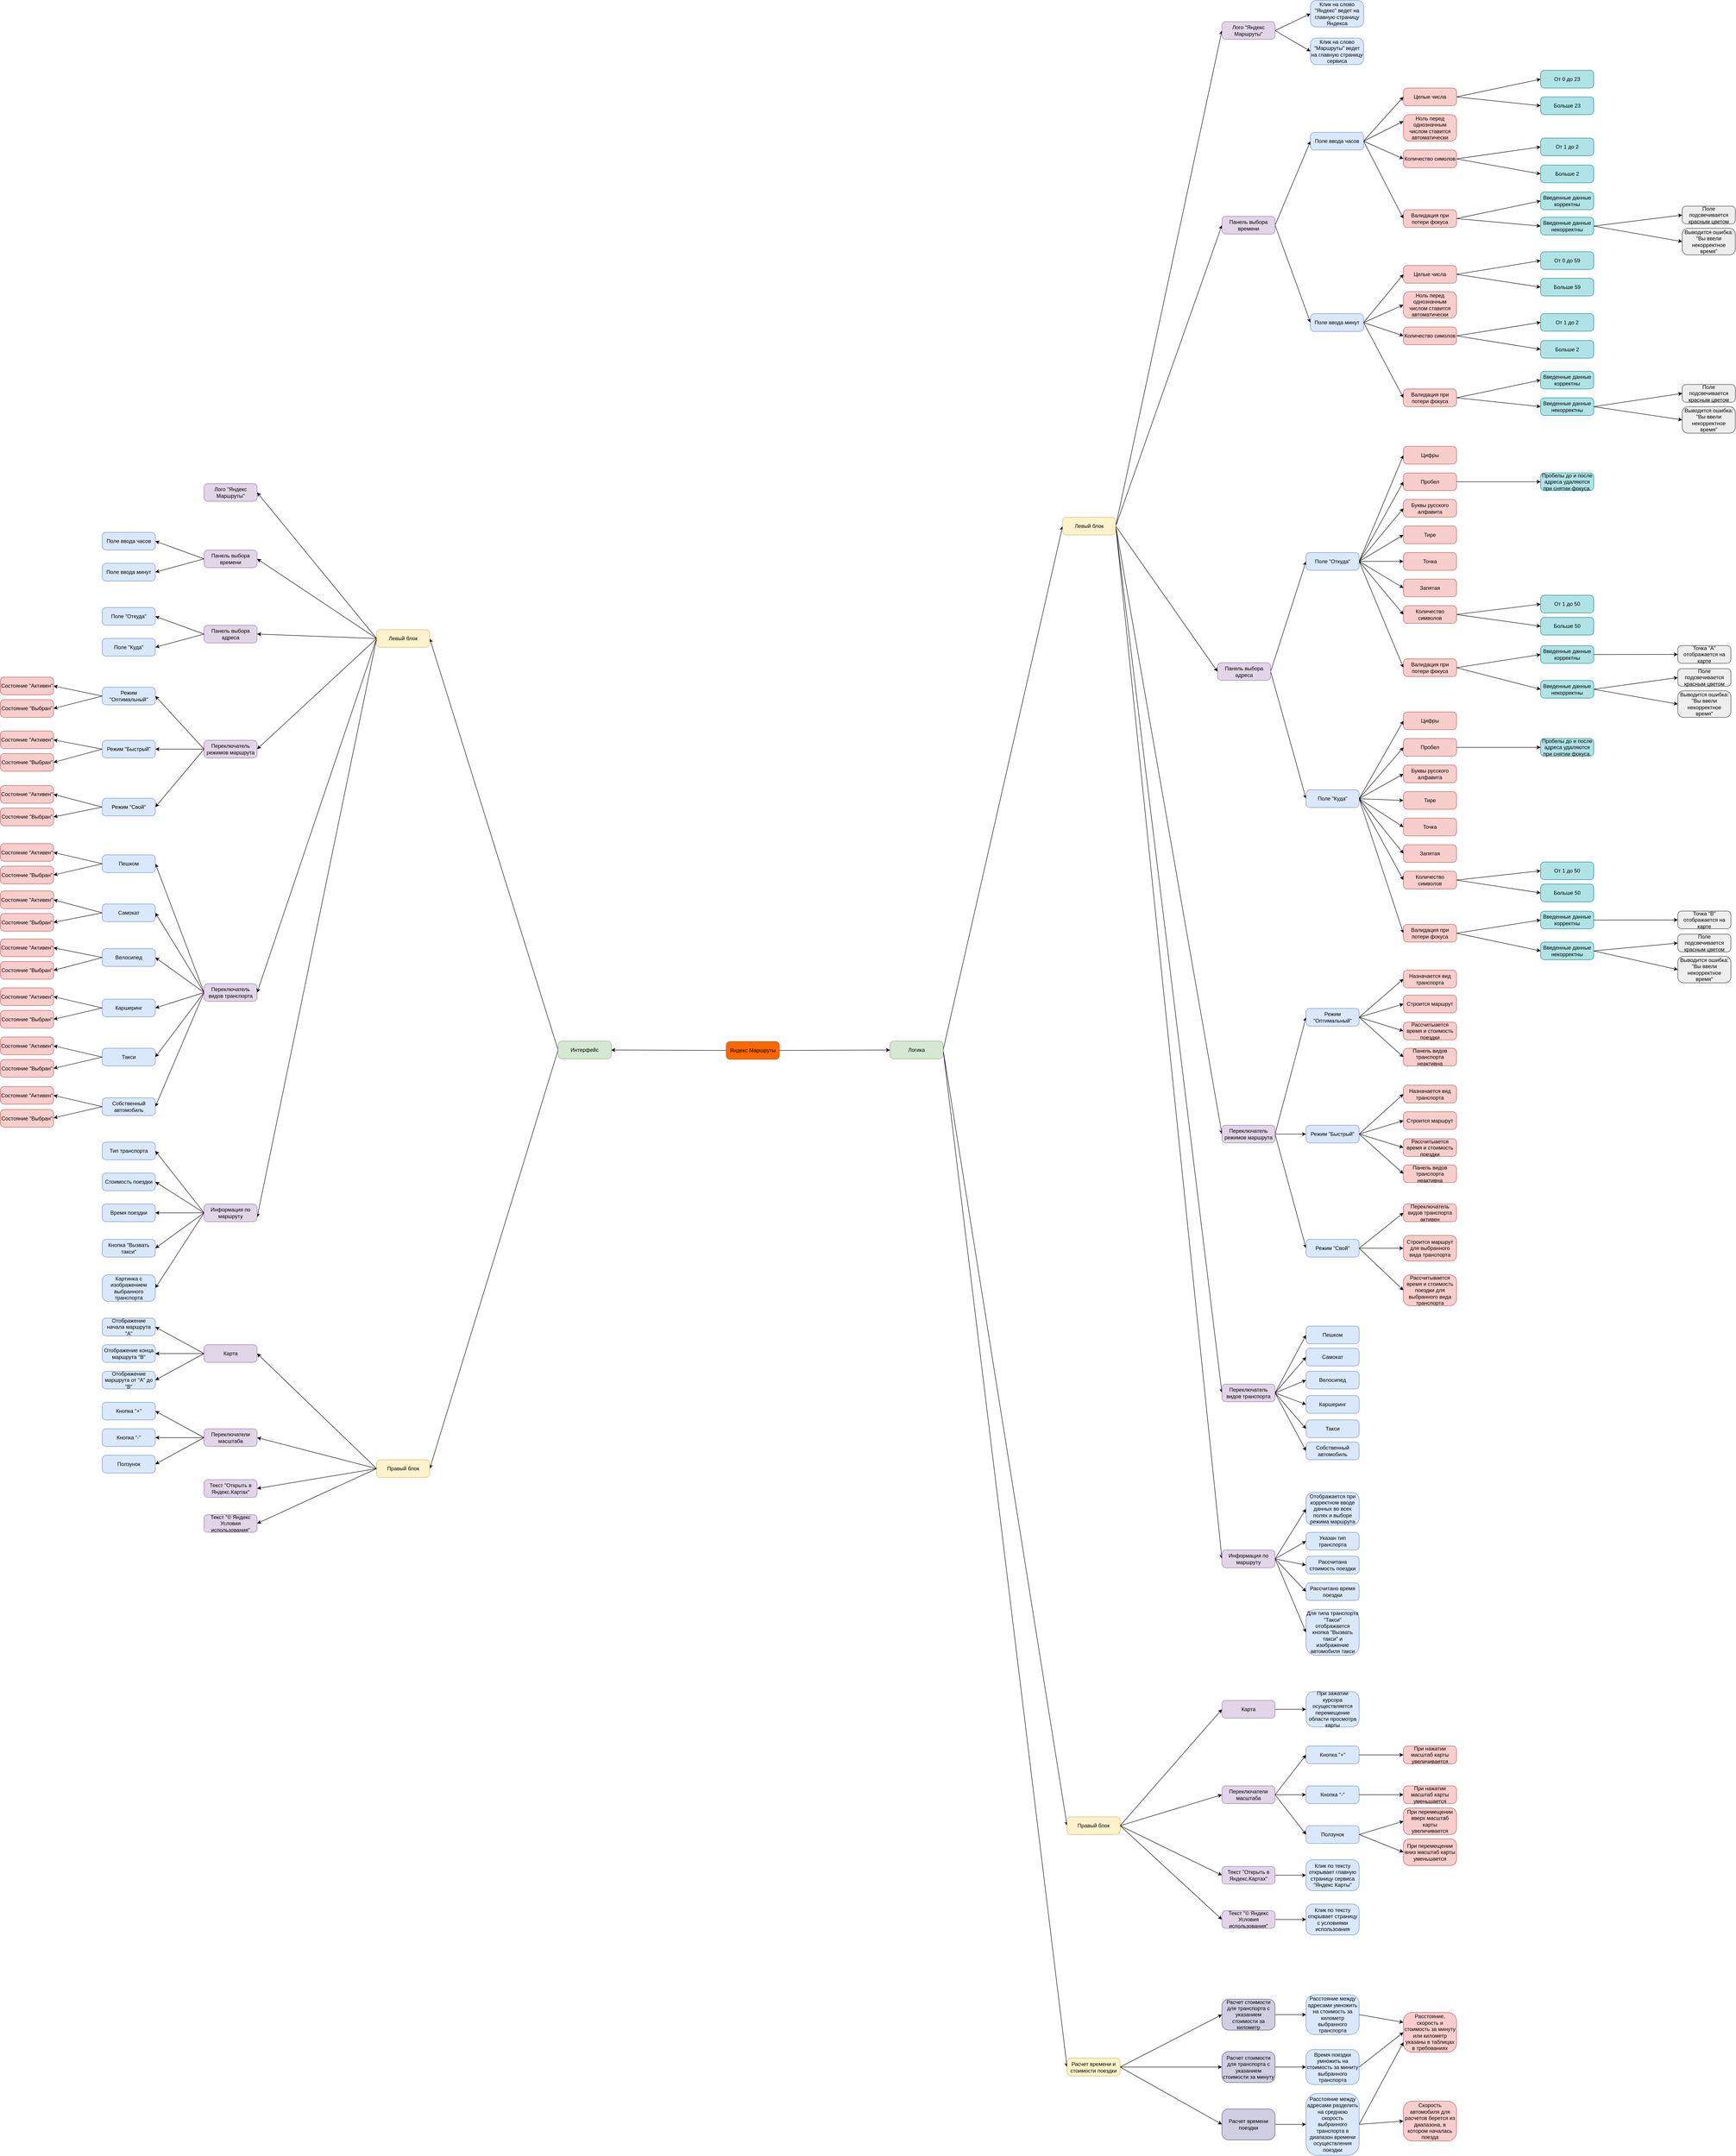 <mxfile version="21.7.2" type="device">
  <diagram id="xb5RXHAzQRbyDnCAvCtV" name="Страница — 1">
    <mxGraphModel dx="3287" dy="2837" grid="1" gridSize="10" guides="1" tooltips="1" connect="1" arrows="1" fold="1" page="1" pageScale="1" pageWidth="827" pageHeight="1169" math="0" shadow="0">
      <root>
        <mxCell id="0" />
        <mxCell id="1" parent="0" />
        <mxCell id="GoWqnwifKlF_Yr-xNYbi-38" style="edgeStyle=none;rounded=0;orthogonalLoop=1;jettySize=auto;html=1;exitX=0;exitY=0.5;exitDx=0;exitDy=0;entryX=1;entryY=0.5;entryDx=0;entryDy=0;" parent="1" source="GoWqnwifKlF_Yr-xNYbi-1" target="GoWqnwifKlF_Yr-xNYbi-3" edge="1">
          <mxGeometry relative="1" as="geometry">
            <mxPoint x="270" y="380" as="targetPoint" />
          </mxGeometry>
        </mxCell>
        <mxCell id="qn3d2HcTWaKksIYHcs9O-18" style="edgeStyle=none;rounded=0;orthogonalLoop=1;jettySize=auto;html=1;exitX=1;exitY=0.5;exitDx=0;exitDy=0;entryX=0;entryY=0.5;entryDx=0;entryDy=0;" parent="1" source="GoWqnwifKlF_Yr-xNYbi-1" target="qn3d2HcTWaKksIYHcs9O-5" edge="1">
          <mxGeometry relative="1" as="geometry">
            <mxPoint x="1110" y="1525" as="targetPoint" />
          </mxGeometry>
        </mxCell>
        <mxCell id="GoWqnwifKlF_Yr-xNYbi-1" value="Яндекс Маршруты" style="rounded=1;whiteSpace=wrap;html=1;arcSize=22;fillColor=#fa6800;fontColor=#000000;strokeColor=#C73500;" parent="1" vertex="1">
          <mxGeometry x="920" y="1501" width="120" height="40" as="geometry" />
        </mxCell>
        <mxCell id="LBOASeGTWNcYcqm75W2f-152" style="rounded=0;orthogonalLoop=1;jettySize=auto;html=1;exitX=0;exitY=0.5;exitDx=0;exitDy=0;entryX=1;entryY=0.5;entryDx=0;entryDy=0;" parent="1" source="GoWqnwifKlF_Yr-xNYbi-3" target="LBOASeGTWNcYcqm75W2f-120" edge="1">
          <mxGeometry relative="1" as="geometry" />
        </mxCell>
        <mxCell id="LBOASeGTWNcYcqm75W2f-153" style="rounded=0;orthogonalLoop=1;jettySize=auto;html=1;exitX=0;exitY=0.5;exitDx=0;exitDy=0;entryX=1;entryY=0.5;entryDx=0;entryDy=0;" parent="1" source="GoWqnwifKlF_Yr-xNYbi-3" target="LBOASeGTWNcYcqm75W2f-119" edge="1">
          <mxGeometry relative="1" as="geometry" />
        </mxCell>
        <mxCell id="GoWqnwifKlF_Yr-xNYbi-3" value="Интерфейс" style="rounded=1;whiteSpace=wrap;html=1;arcSize=22;fillColor=#d5e8d4;strokeColor=#82b366;" parent="1" vertex="1">
          <mxGeometry x="540" y="1500" width="120" height="40" as="geometry" />
        </mxCell>
        <mxCell id="GoWqnwifKlF_Yr-xNYbi-43" value="Панель выбора времени" style="rounded=1;whiteSpace=wrap;html=1;arcSize=22;fillColor=#e1d5e7;strokeColor=#9673a6;" parent="1" vertex="1">
          <mxGeometry x="-260" y="390" width="120" height="40" as="geometry" />
        </mxCell>
        <mxCell id="GoWqnwifKlF_Yr-xNYbi-45" value="Панель выбора адреса" style="rounded=1;whiteSpace=wrap;html=1;arcSize=22;fillColor=#e1d5e7;strokeColor=#9673a6;" parent="1" vertex="1">
          <mxGeometry x="-260" y="560" width="120" height="40" as="geometry" />
        </mxCell>
        <mxCell id="LBOASeGTWNcYcqm75W2f-171" style="rounded=0;orthogonalLoop=1;jettySize=auto;html=1;exitX=1;exitY=0.5;exitDx=0;exitDy=0;entryX=0;entryY=0.5;entryDx=0;entryDy=0;" parent="1" source="qn3d2HcTWaKksIYHcs9O-5" target="LBOASeGTWNcYcqm75W2f-169" edge="1">
          <mxGeometry relative="1" as="geometry" />
        </mxCell>
        <mxCell id="LBOASeGTWNcYcqm75W2f-172" style="rounded=0;orthogonalLoop=1;jettySize=auto;html=1;exitX=1;exitY=0.5;exitDx=0;exitDy=0;entryX=0;entryY=0.5;entryDx=0;entryDy=0;" parent="1" source="qn3d2HcTWaKksIYHcs9O-5" target="LBOASeGTWNcYcqm75W2f-170" edge="1">
          <mxGeometry relative="1" as="geometry" />
        </mxCell>
        <mxCell id="HXNWcYcnZURLm8Cx6WDR-435" style="rounded=0;orthogonalLoop=1;jettySize=auto;html=1;exitX=1;exitY=0.5;exitDx=0;exitDy=0;entryX=0;entryY=0.5;entryDx=0;entryDy=0;" parent="1" source="qn3d2HcTWaKksIYHcs9O-5" target="HXNWcYcnZURLm8Cx6WDR-404" edge="1">
          <mxGeometry relative="1" as="geometry" />
        </mxCell>
        <mxCell id="qn3d2HcTWaKksIYHcs9O-5" value="Логика" style="rounded=1;whiteSpace=wrap;html=1;arcSize=22;fillColor=#d5e8d4;strokeColor=#82b366;" parent="1" vertex="1">
          <mxGeometry x="1290" y="1500" width="120" height="40" as="geometry" />
        </mxCell>
        <mxCell id="oigtg8h2ie4QQOlHJKOF-1" style="rounded=0;orthogonalLoop=1;jettySize=auto;html=1;exitX=0;exitY=0.5;exitDx=0;exitDy=0;entryX=1;entryY=0.5;entryDx=0;entryDy=0;" parent="1" source="OxW7yi1mNQBKnJ8u3WXz-2" target="LBOASeGTWNcYcqm75W2f-14" edge="1">
          <mxGeometry relative="1" as="geometry">
            <mxPoint x="-345" y="575" as="targetPoint" />
          </mxGeometry>
        </mxCell>
        <mxCell id="oigtg8h2ie4QQOlHJKOF-3" style="edgeStyle=none;rounded=0;orthogonalLoop=1;jettySize=auto;html=1;exitX=0;exitY=0.5;exitDx=0;exitDy=0;entryX=1;entryY=0.5;entryDx=0;entryDy=0;" parent="1" source="OxW7yi1mNQBKnJ8u3WXz-2" target="LBOASeGTWNcYcqm75W2f-13" edge="1">
          <mxGeometry relative="1" as="geometry">
            <mxPoint x="-365" y="800" as="targetPoint" />
          </mxGeometry>
        </mxCell>
        <mxCell id="OxW7yi1mNQBKnJ8u3WXz-2" value="Переключатель режимов маршрута" style="rounded=1;whiteSpace=wrap;html=1;arcSize=22;fillColor=#e1d5e7;strokeColor=#9673a6;" parent="1" vertex="1">
          <mxGeometry x="-260" y="820" width="120" height="40" as="geometry" />
        </mxCell>
        <mxCell id="LBOASeGTWNcYcqm75W2f-23" style="rounded=0;orthogonalLoop=1;jettySize=auto;html=1;exitX=0;exitY=0.5;exitDx=0;exitDy=0;entryX=1;entryY=0.5;entryDx=0;entryDy=0;" parent="1" source="LBOASeGTWNcYcqm75W2f-1" target="LBOASeGTWNcYcqm75W2f-16" edge="1">
          <mxGeometry relative="1" as="geometry" />
        </mxCell>
        <mxCell id="LBOASeGTWNcYcqm75W2f-24" style="rounded=0;orthogonalLoop=1;jettySize=auto;html=1;exitX=0;exitY=0.5;exitDx=0;exitDy=0;entryX=1;entryY=0.5;entryDx=0;entryDy=0;" parent="1" source="LBOASeGTWNcYcqm75W2f-1" target="LBOASeGTWNcYcqm75W2f-17" edge="1">
          <mxGeometry relative="1" as="geometry" />
        </mxCell>
        <mxCell id="LBOASeGTWNcYcqm75W2f-25" style="rounded=0;orthogonalLoop=1;jettySize=auto;html=1;exitX=0;exitY=0.5;exitDx=0;exitDy=0;entryX=1;entryY=0.5;entryDx=0;entryDy=0;" parent="1" source="LBOASeGTWNcYcqm75W2f-1" target="LBOASeGTWNcYcqm75W2f-18" edge="1">
          <mxGeometry relative="1" as="geometry" />
        </mxCell>
        <mxCell id="LBOASeGTWNcYcqm75W2f-26" style="rounded=0;orthogonalLoop=1;jettySize=auto;html=1;exitX=0;exitY=0.5;exitDx=0;exitDy=0;entryX=1;entryY=0.5;entryDx=0;entryDy=0;" parent="1" source="LBOASeGTWNcYcqm75W2f-1" target="LBOASeGTWNcYcqm75W2f-19" edge="1">
          <mxGeometry relative="1" as="geometry" />
        </mxCell>
        <mxCell id="LBOASeGTWNcYcqm75W2f-27" style="rounded=0;orthogonalLoop=1;jettySize=auto;html=1;exitX=0;exitY=0.5;exitDx=0;exitDy=0;entryX=1;entryY=0.5;entryDx=0;entryDy=0;" parent="1" source="LBOASeGTWNcYcqm75W2f-1" target="LBOASeGTWNcYcqm75W2f-20" edge="1">
          <mxGeometry relative="1" as="geometry" />
        </mxCell>
        <mxCell id="LBOASeGTWNcYcqm75W2f-28" style="rounded=0;orthogonalLoop=1;jettySize=auto;html=1;exitX=0;exitY=0.5;exitDx=0;exitDy=0;entryX=1;entryY=0.5;entryDx=0;entryDy=0;" parent="1" source="LBOASeGTWNcYcqm75W2f-1" target="LBOASeGTWNcYcqm75W2f-21" edge="1">
          <mxGeometry relative="1" as="geometry" />
        </mxCell>
        <mxCell id="LBOASeGTWNcYcqm75W2f-1" value="Переключатель видов транспорта" style="rounded=1;whiteSpace=wrap;html=1;arcSize=22;fillColor=#e1d5e7;strokeColor=#9673a6;" parent="1" vertex="1">
          <mxGeometry x="-260" y="1370" width="120" height="40" as="geometry" />
        </mxCell>
        <mxCell id="LBOASeGTWNcYcqm75W2f-2" value="Поле ввода часов" style="rounded=1;whiteSpace=wrap;html=1;arcSize=22;fillColor=#dae8fc;strokeColor=#6c8ebf;" parent="1" vertex="1">
          <mxGeometry x="-490" y="350" width="120" height="40" as="geometry" />
        </mxCell>
        <mxCell id="LBOASeGTWNcYcqm75W2f-3" value="Поле ввода минут" style="rounded=1;whiteSpace=wrap;html=1;arcSize=22;fillColor=#dae8fc;strokeColor=#6c8ebf;" parent="1" vertex="1">
          <mxGeometry x="-490" y="420" width="120" height="40" as="geometry" />
        </mxCell>
        <mxCell id="LBOASeGTWNcYcqm75W2f-6" style="edgeStyle=none;rounded=0;orthogonalLoop=1;jettySize=auto;html=1;exitX=0;exitY=0.5;exitDx=0;exitDy=0;entryX=1;entryY=0.5;entryDx=0;entryDy=0;" parent="1" source="GoWqnwifKlF_Yr-xNYbi-43" target="LBOASeGTWNcYcqm75W2f-2" edge="1">
          <mxGeometry relative="1" as="geometry">
            <mxPoint x="-65" y="610" as="sourcePoint" />
            <mxPoint x="-165" y="430" as="targetPoint" />
          </mxGeometry>
        </mxCell>
        <mxCell id="LBOASeGTWNcYcqm75W2f-7" style="edgeStyle=none;rounded=0;orthogonalLoop=1;jettySize=auto;html=1;entryX=1;entryY=0.5;entryDx=0;entryDy=0;exitX=0;exitY=0.5;exitDx=0;exitDy=0;" parent="1" source="GoWqnwifKlF_Yr-xNYbi-43" target="LBOASeGTWNcYcqm75W2f-3" edge="1">
          <mxGeometry relative="1" as="geometry">
            <mxPoint x="-295" y="420" as="sourcePoint" />
            <mxPoint x="-385" y="380" as="targetPoint" />
          </mxGeometry>
        </mxCell>
        <mxCell id="LBOASeGTWNcYcqm75W2f-8" value="Поле &quot;Откуда&quot;" style="rounded=1;whiteSpace=wrap;html=1;arcSize=22;fillColor=#dae8fc;strokeColor=#6c8ebf;" parent="1" vertex="1">
          <mxGeometry x="-490" y="520" width="120" height="40" as="geometry" />
        </mxCell>
        <mxCell id="LBOASeGTWNcYcqm75W2f-9" value="Поле &quot;Куда&quot;" style="rounded=1;whiteSpace=wrap;html=1;arcSize=22;fillColor=#dae8fc;strokeColor=#6c8ebf;" parent="1" vertex="1">
          <mxGeometry x="-490" y="589.78" width="120" height="40" as="geometry" />
        </mxCell>
        <mxCell id="LBOASeGTWNcYcqm75W2f-10" style="edgeStyle=none;rounded=0;orthogonalLoop=1;jettySize=auto;html=1;entryX=1;entryY=0.5;entryDx=0;entryDy=0;exitX=0;exitY=0.5;exitDx=0;exitDy=0;" parent="1" source="GoWqnwifKlF_Yr-xNYbi-45" target="LBOASeGTWNcYcqm75W2f-8" edge="1">
          <mxGeometry relative="1" as="geometry">
            <mxPoint x="-265" y="289.78" as="sourcePoint" />
            <mxPoint x="-365" y="319.78" as="targetPoint" />
          </mxGeometry>
        </mxCell>
        <mxCell id="LBOASeGTWNcYcqm75W2f-11" style="edgeStyle=none;rounded=0;orthogonalLoop=1;jettySize=auto;html=1;entryX=1;entryY=0.5;entryDx=0;entryDy=0;exitX=0;exitY=0.5;exitDx=0;exitDy=0;" parent="1" source="GoWqnwifKlF_Yr-xNYbi-45" target="LBOASeGTWNcYcqm75W2f-9" edge="1">
          <mxGeometry relative="1" as="geometry">
            <mxPoint x="-255" y="299.78" as="sourcePoint" />
            <mxPoint x="-355" y="329.78" as="targetPoint" />
          </mxGeometry>
        </mxCell>
        <mxCell id="HXNWcYcnZURLm8Cx6WDR-297" style="rounded=0;orthogonalLoop=1;jettySize=auto;html=1;exitX=0;exitY=0.5;exitDx=0;exitDy=0;entryX=1;entryY=0.5;entryDx=0;entryDy=0;" parent="1" source="LBOASeGTWNcYcqm75W2f-12" target="HXNWcYcnZURLm8Cx6WDR-293" edge="1">
          <mxGeometry relative="1" as="geometry" />
        </mxCell>
        <mxCell id="HXNWcYcnZURLm8Cx6WDR-298" style="rounded=0;orthogonalLoop=1;jettySize=auto;html=1;exitX=0;exitY=0.5;exitDx=0;exitDy=0;entryX=1;entryY=0.5;entryDx=0;entryDy=0;" parent="1" source="LBOASeGTWNcYcqm75W2f-12" target="HXNWcYcnZURLm8Cx6WDR-294" edge="1">
          <mxGeometry relative="1" as="geometry" />
        </mxCell>
        <mxCell id="LBOASeGTWNcYcqm75W2f-12" value="Режим &quot;Оптимальный&quot;" style="rounded=1;whiteSpace=wrap;html=1;arcSize=22;fillColor=#dae8fc;strokeColor=#6c8ebf;" parent="1" vertex="1">
          <mxGeometry x="-490" y="700" width="120" height="40" as="geometry" />
        </mxCell>
        <mxCell id="HXNWcYcnZURLm8Cx6WDR-277" style="rounded=0;orthogonalLoop=1;jettySize=auto;html=1;exitX=0;exitY=0.5;exitDx=0;exitDy=0;entryX=1;entryY=0.5;entryDx=0;entryDy=0;" parent="1" source="LBOASeGTWNcYcqm75W2f-13" target="HXNWcYcnZURLm8Cx6WDR-275" edge="1">
          <mxGeometry relative="1" as="geometry" />
        </mxCell>
        <mxCell id="HXNWcYcnZURLm8Cx6WDR-278" style="rounded=0;orthogonalLoop=1;jettySize=auto;html=1;exitX=0;exitY=0.5;exitDx=0;exitDy=0;entryX=1;entryY=0.5;entryDx=0;entryDy=0;" parent="1" source="LBOASeGTWNcYcqm75W2f-13" target="HXNWcYcnZURLm8Cx6WDR-276" edge="1">
          <mxGeometry relative="1" as="geometry" />
        </mxCell>
        <mxCell id="LBOASeGTWNcYcqm75W2f-13" value="Режим &quot;Свой&quot;" style="rounded=1;whiteSpace=wrap;html=1;arcSize=22;fillColor=#dae8fc;strokeColor=#6c8ebf;" parent="1" vertex="1">
          <mxGeometry x="-490" y="951" width="120" height="40" as="geometry" />
        </mxCell>
        <mxCell id="HXNWcYcnZURLm8Cx6WDR-295" style="rounded=0;orthogonalLoop=1;jettySize=auto;html=1;exitX=0;exitY=0.5;exitDx=0;exitDy=0;entryX=1;entryY=0.5;entryDx=0;entryDy=0;" parent="1" source="LBOASeGTWNcYcqm75W2f-14" target="HXNWcYcnZURLm8Cx6WDR-291" edge="1">
          <mxGeometry relative="1" as="geometry" />
        </mxCell>
        <mxCell id="HXNWcYcnZURLm8Cx6WDR-296" style="rounded=0;orthogonalLoop=1;jettySize=auto;html=1;exitX=0;exitY=0.5;exitDx=0;exitDy=0;entryX=1;entryY=0.5;entryDx=0;entryDy=0;" parent="1" source="LBOASeGTWNcYcqm75W2f-14" target="HXNWcYcnZURLm8Cx6WDR-292" edge="1">
          <mxGeometry relative="1" as="geometry" />
        </mxCell>
        <mxCell id="LBOASeGTWNcYcqm75W2f-14" value="Режим &quot;Быстрый&quot;" style="rounded=1;whiteSpace=wrap;html=1;arcSize=22;fillColor=#dae8fc;strokeColor=#6c8ebf;" parent="1" vertex="1">
          <mxGeometry x="-490" y="820" width="120" height="40" as="geometry" />
        </mxCell>
        <mxCell id="LBOASeGTWNcYcqm75W2f-15" style="edgeStyle=none;rounded=0;orthogonalLoop=1;jettySize=auto;html=1;exitX=0;exitY=0.5;exitDx=0;exitDy=0;entryX=1;entryY=0.5;entryDx=0;entryDy=0;" parent="1" source="OxW7yi1mNQBKnJ8u3WXz-2" target="LBOASeGTWNcYcqm75W2f-12" edge="1">
          <mxGeometry relative="1" as="geometry">
            <mxPoint x="-355" y="660" as="targetPoint" />
            <mxPoint x="-255" y="585" as="sourcePoint" />
          </mxGeometry>
        </mxCell>
        <mxCell id="HXNWcYcnZURLm8Cx6WDR-279" style="rounded=0;orthogonalLoop=1;jettySize=auto;html=1;exitX=0;exitY=0.5;exitDx=0;exitDy=0;entryX=1;entryY=0.5;entryDx=0;entryDy=0;" parent="1" source="LBOASeGTWNcYcqm75W2f-16" target="HXNWcYcnZURLm8Cx6WDR-273" edge="1">
          <mxGeometry relative="1" as="geometry" />
        </mxCell>
        <mxCell id="HXNWcYcnZURLm8Cx6WDR-280" style="rounded=0;orthogonalLoop=1;jettySize=auto;html=1;exitX=0;exitY=0.5;exitDx=0;exitDy=0;entryX=1;entryY=0.5;entryDx=0;entryDy=0;" parent="1" source="LBOASeGTWNcYcqm75W2f-16" target="HXNWcYcnZURLm8Cx6WDR-274" edge="1">
          <mxGeometry relative="1" as="geometry" />
        </mxCell>
        <mxCell id="LBOASeGTWNcYcqm75W2f-16" value="Пешком" style="rounded=1;whiteSpace=wrap;html=1;arcSize=22;fillColor=#dae8fc;strokeColor=#6c8ebf;" parent="1" vertex="1">
          <mxGeometry x="-490" y="1079" width="120" height="40" as="geometry" />
        </mxCell>
        <mxCell id="HXNWcYcnZURLm8Cx6WDR-281" style="rounded=0;orthogonalLoop=1;jettySize=auto;html=1;exitX=0;exitY=0.5;exitDx=0;exitDy=0;entryX=1;entryY=0.5;entryDx=0;entryDy=0;" parent="1" source="LBOASeGTWNcYcqm75W2f-17" target="HXNWcYcnZURLm8Cx6WDR-271" edge="1">
          <mxGeometry relative="1" as="geometry" />
        </mxCell>
        <mxCell id="HXNWcYcnZURLm8Cx6WDR-282" style="rounded=0;orthogonalLoop=1;jettySize=auto;html=1;exitX=0;exitY=0.5;exitDx=0;exitDy=0;entryX=1;entryY=0.5;entryDx=0;entryDy=0;" parent="1" source="LBOASeGTWNcYcqm75W2f-17" target="HXNWcYcnZURLm8Cx6WDR-272" edge="1">
          <mxGeometry relative="1" as="geometry" />
        </mxCell>
        <mxCell id="LBOASeGTWNcYcqm75W2f-17" value="Самокат" style="rounded=1;whiteSpace=wrap;html=1;arcSize=22;fillColor=#dae8fc;strokeColor=#6c8ebf;" parent="1" vertex="1">
          <mxGeometry x="-490" y="1190" width="120" height="40" as="geometry" />
        </mxCell>
        <mxCell id="HXNWcYcnZURLm8Cx6WDR-283" style="rounded=0;orthogonalLoop=1;jettySize=auto;html=1;exitX=0;exitY=0.5;exitDx=0;exitDy=0;entryX=1;entryY=0.5;entryDx=0;entryDy=0;" parent="1" source="LBOASeGTWNcYcqm75W2f-18" target="HXNWcYcnZURLm8Cx6WDR-262" edge="1">
          <mxGeometry relative="1" as="geometry" />
        </mxCell>
        <mxCell id="HXNWcYcnZURLm8Cx6WDR-284" style="rounded=0;orthogonalLoop=1;jettySize=auto;html=1;exitX=0;exitY=0.5;exitDx=0;exitDy=0;entryX=1;entryY=0.5;entryDx=0;entryDy=0;" parent="1" source="LBOASeGTWNcYcqm75W2f-18" target="HXNWcYcnZURLm8Cx6WDR-263" edge="1">
          <mxGeometry relative="1" as="geometry" />
        </mxCell>
        <mxCell id="LBOASeGTWNcYcqm75W2f-18" value="Велосипед" style="rounded=1;whiteSpace=wrap;html=1;arcSize=22;fillColor=#dae8fc;strokeColor=#6c8ebf;" parent="1" vertex="1">
          <mxGeometry x="-490" y="1291" width="120" height="40" as="geometry" />
        </mxCell>
        <mxCell id="HXNWcYcnZURLm8Cx6WDR-285" style="rounded=0;orthogonalLoop=1;jettySize=auto;html=1;exitX=0;exitY=0.5;exitDx=0;exitDy=0;entryX=1;entryY=0.5;entryDx=0;entryDy=0;" parent="1" source="LBOASeGTWNcYcqm75W2f-19" target="HXNWcYcnZURLm8Cx6WDR-265" edge="1">
          <mxGeometry relative="1" as="geometry" />
        </mxCell>
        <mxCell id="HXNWcYcnZURLm8Cx6WDR-286" style="rounded=0;orthogonalLoop=1;jettySize=auto;html=1;exitX=0;exitY=0.5;exitDx=0;exitDy=0;entryX=1;entryY=0.5;entryDx=0;entryDy=0;" parent="1" source="LBOASeGTWNcYcqm75W2f-19" target="HXNWcYcnZURLm8Cx6WDR-266" edge="1">
          <mxGeometry relative="1" as="geometry" />
        </mxCell>
        <mxCell id="LBOASeGTWNcYcqm75W2f-19" value="Каршеринг" style="rounded=1;whiteSpace=wrap;html=1;arcSize=22;fillColor=#dae8fc;strokeColor=#6c8ebf;" parent="1" vertex="1">
          <mxGeometry x="-490" y="1405" width="120" height="40" as="geometry" />
        </mxCell>
        <mxCell id="HXNWcYcnZURLm8Cx6WDR-287" style="rounded=0;orthogonalLoop=1;jettySize=auto;html=1;exitX=0;exitY=0.5;exitDx=0;exitDy=0;entryX=1;entryY=0.5;entryDx=0;entryDy=0;" parent="1" source="LBOASeGTWNcYcqm75W2f-20" target="HXNWcYcnZURLm8Cx6WDR-267" edge="1">
          <mxGeometry relative="1" as="geometry" />
        </mxCell>
        <mxCell id="HXNWcYcnZURLm8Cx6WDR-288" style="rounded=0;orthogonalLoop=1;jettySize=auto;html=1;exitX=0;exitY=0.5;exitDx=0;exitDy=0;entryX=1;entryY=0.5;entryDx=0;entryDy=0;" parent="1" source="LBOASeGTWNcYcqm75W2f-20" target="HXNWcYcnZURLm8Cx6WDR-268" edge="1">
          <mxGeometry relative="1" as="geometry" />
        </mxCell>
        <mxCell id="LBOASeGTWNcYcqm75W2f-20" value="Такси" style="rounded=1;whiteSpace=wrap;html=1;arcSize=22;fillColor=#dae8fc;strokeColor=#6c8ebf;" parent="1" vertex="1">
          <mxGeometry x="-490" y="1516" width="120" height="40" as="geometry" />
        </mxCell>
        <mxCell id="HXNWcYcnZURLm8Cx6WDR-289" style="rounded=0;orthogonalLoop=1;jettySize=auto;html=1;exitX=0;exitY=0.5;exitDx=0;exitDy=0;entryX=1;entryY=0.5;entryDx=0;entryDy=0;" parent="1" source="LBOASeGTWNcYcqm75W2f-21" target="HXNWcYcnZURLm8Cx6WDR-269" edge="1">
          <mxGeometry relative="1" as="geometry" />
        </mxCell>
        <mxCell id="HXNWcYcnZURLm8Cx6WDR-290" style="rounded=0;orthogonalLoop=1;jettySize=auto;html=1;exitX=0;exitY=0.5;exitDx=0;exitDy=0;entryX=1;entryY=0.5;entryDx=0;entryDy=0;" parent="1" source="LBOASeGTWNcYcqm75W2f-21" edge="1">
          <mxGeometry relative="1" as="geometry">
            <mxPoint x="-600" y="1673.5" as="targetPoint" />
          </mxGeometry>
        </mxCell>
        <mxCell id="LBOASeGTWNcYcqm75W2f-21" value="Собственный автомобиль" style="rounded=1;whiteSpace=wrap;html=1;arcSize=22;fillColor=#dae8fc;strokeColor=#6c8ebf;" parent="1" vertex="1">
          <mxGeometry x="-490" y="1628" width="120" height="40" as="geometry" />
        </mxCell>
        <mxCell id="LBOASeGTWNcYcqm75W2f-117" value="Лого &quot;Яндекс Маршруты&quot;" style="rounded=1;whiteSpace=wrap;html=1;arcSize=22;fillColor=#e1d5e7;strokeColor=#9673a6;" parent="1" vertex="1">
          <mxGeometry x="-260" y="240" width="120" height="40" as="geometry" />
        </mxCell>
        <mxCell id="LBOASeGTWNcYcqm75W2f-134" style="rounded=0;orthogonalLoop=1;jettySize=auto;html=1;exitX=0;exitY=0.5;exitDx=0;exitDy=0;entryX=1;entryY=0.5;entryDx=0;entryDy=0;" parent="1" source="LBOASeGTWNcYcqm75W2f-119" target="LBOASeGTWNcYcqm75W2f-133" edge="1">
          <mxGeometry relative="1" as="geometry" />
        </mxCell>
        <mxCell id="LBOASeGTWNcYcqm75W2f-135" style="rounded=0;orthogonalLoop=1;jettySize=auto;html=1;exitX=0;exitY=0.5;exitDx=0;exitDy=0;entryX=1;entryY=0.5;entryDx=0;entryDy=0;" parent="1" source="LBOASeGTWNcYcqm75W2f-119" target="LBOASeGTWNcYcqm75W2f-121" edge="1">
          <mxGeometry relative="1" as="geometry" />
        </mxCell>
        <mxCell id="LBOASeGTWNcYcqm75W2f-136" style="rounded=0;orthogonalLoop=1;jettySize=auto;html=1;exitX=0;exitY=0.5;exitDx=0;exitDy=0;entryX=1;entryY=0.5;entryDx=0;entryDy=0;" parent="1" source="LBOASeGTWNcYcqm75W2f-119" target="LBOASeGTWNcYcqm75W2f-122" edge="1">
          <mxGeometry relative="1" as="geometry" />
        </mxCell>
        <mxCell id="LBOASeGTWNcYcqm75W2f-137" style="rounded=0;orthogonalLoop=1;jettySize=auto;html=1;exitX=0;exitY=0.5;exitDx=0;exitDy=0;entryX=1;entryY=0.5;entryDx=0;entryDy=0;" parent="1" source="LBOASeGTWNcYcqm75W2f-119" target="LBOASeGTWNcYcqm75W2f-123" edge="1">
          <mxGeometry relative="1" as="geometry" />
        </mxCell>
        <mxCell id="LBOASeGTWNcYcqm75W2f-119" value="Правый блок" style="rounded=1;whiteSpace=wrap;html=1;arcSize=22;fillColor=#fff2cc;strokeColor=#d6b656;" parent="1" vertex="1">
          <mxGeometry x="130" y="2446" width="120" height="40" as="geometry" />
        </mxCell>
        <mxCell id="LBOASeGTWNcYcqm75W2f-144" style="rounded=0;orthogonalLoop=1;jettySize=auto;html=1;exitX=0;exitY=0.5;exitDx=0;exitDy=0;entryX=1;entryY=0.5;entryDx=0;entryDy=0;" parent="1" source="LBOASeGTWNcYcqm75W2f-120" target="GoWqnwifKlF_Yr-xNYbi-45" edge="1">
          <mxGeometry relative="1" as="geometry" />
        </mxCell>
        <mxCell id="LBOASeGTWNcYcqm75W2f-145" style="rounded=0;orthogonalLoop=1;jettySize=auto;html=1;exitX=0;exitY=0.5;exitDx=0;exitDy=0;entryX=1;entryY=0.5;entryDx=0;entryDy=0;" parent="1" source="LBOASeGTWNcYcqm75W2f-120" target="OxW7yi1mNQBKnJ8u3WXz-2" edge="1">
          <mxGeometry relative="1" as="geometry" />
        </mxCell>
        <mxCell id="LBOASeGTWNcYcqm75W2f-146" style="rounded=0;orthogonalLoop=1;jettySize=auto;html=1;exitX=0;exitY=0.5;exitDx=0;exitDy=0;entryX=1;entryY=0.5;entryDx=0;entryDy=0;" parent="1" source="LBOASeGTWNcYcqm75W2f-120" target="GoWqnwifKlF_Yr-xNYbi-43" edge="1">
          <mxGeometry relative="1" as="geometry" />
        </mxCell>
        <mxCell id="LBOASeGTWNcYcqm75W2f-147" style="rounded=0;orthogonalLoop=1;jettySize=auto;html=1;exitX=0;exitY=0.5;exitDx=0;exitDy=0;entryX=1;entryY=0.5;entryDx=0;entryDy=0;" parent="1" source="LBOASeGTWNcYcqm75W2f-120" target="LBOASeGTWNcYcqm75W2f-117" edge="1">
          <mxGeometry relative="1" as="geometry" />
        </mxCell>
        <mxCell id="LBOASeGTWNcYcqm75W2f-148" style="rounded=0;orthogonalLoop=1;jettySize=auto;html=1;exitX=0;exitY=0.5;exitDx=0;exitDy=0;entryX=1;entryY=0.5;entryDx=0;entryDy=0;" parent="1" source="LBOASeGTWNcYcqm75W2f-120" target="LBOASeGTWNcYcqm75W2f-1" edge="1">
          <mxGeometry relative="1" as="geometry" />
        </mxCell>
        <mxCell id="LBOASeGTWNcYcqm75W2f-165" style="rounded=0;orthogonalLoop=1;jettySize=auto;html=1;exitX=0;exitY=0.5;exitDx=0;exitDy=0;entryX=1;entryY=0.75;entryDx=0;entryDy=0;" parent="1" source="LBOASeGTWNcYcqm75W2f-120" target="LBOASeGTWNcYcqm75W2f-154" edge="1">
          <mxGeometry relative="1" as="geometry" />
        </mxCell>
        <mxCell id="LBOASeGTWNcYcqm75W2f-120" value="Левый блок" style="rounded=1;whiteSpace=wrap;html=1;arcSize=22;fillColor=#fff2cc;strokeColor=#d6b656;" parent="1" vertex="1">
          <mxGeometry x="130" y="570" width="120" height="40" as="geometry" />
        </mxCell>
        <mxCell id="LBOASeGTWNcYcqm75W2f-130" style="rounded=0;orthogonalLoop=1;jettySize=auto;html=1;exitX=0;exitY=0.5;exitDx=0;exitDy=0;entryX=1;entryY=0.5;entryDx=0;entryDy=0;" parent="1" source="LBOASeGTWNcYcqm75W2f-121" target="LBOASeGTWNcYcqm75W2f-126" edge="1">
          <mxGeometry relative="1" as="geometry">
            <mxPoint x="-266" y="2394" as="sourcePoint" />
          </mxGeometry>
        </mxCell>
        <mxCell id="LBOASeGTWNcYcqm75W2f-131" style="rounded=0;orthogonalLoop=1;jettySize=auto;html=1;exitX=0;exitY=0.5;exitDx=0;exitDy=0;entryX=1;entryY=0.5;entryDx=0;entryDy=0;" parent="1" source="LBOASeGTWNcYcqm75W2f-121" target="LBOASeGTWNcYcqm75W2f-127" edge="1">
          <mxGeometry relative="1" as="geometry">
            <mxPoint x="-266" y="2394" as="sourcePoint" />
          </mxGeometry>
        </mxCell>
        <mxCell id="LBOASeGTWNcYcqm75W2f-132" style="rounded=0;orthogonalLoop=1;jettySize=auto;html=1;exitX=0;exitY=0.5;exitDx=0;exitDy=0;entryX=1;entryY=0.5;entryDx=0;entryDy=0;" parent="1" source="LBOASeGTWNcYcqm75W2f-121" target="LBOASeGTWNcYcqm75W2f-128" edge="1">
          <mxGeometry relative="1" as="geometry">
            <mxPoint x="-266" y="2394" as="sourcePoint" />
          </mxGeometry>
        </mxCell>
        <mxCell id="LBOASeGTWNcYcqm75W2f-121" value="Переключатели масштаба" style="rounded=1;whiteSpace=wrap;html=1;arcSize=22;fillColor=#e1d5e7;strokeColor=#9673a6;" parent="1" vertex="1">
          <mxGeometry x="-260" y="2376" width="120" height="40" as="geometry" />
        </mxCell>
        <mxCell id="LBOASeGTWNcYcqm75W2f-122" value="Текст &quot;Открыть в Яндекс.Картах&quot;" style="rounded=1;whiteSpace=wrap;html=1;arcSize=22;fillColor=#e1d5e7;strokeColor=#9673a6;" parent="1" vertex="1">
          <mxGeometry x="-260" y="2491" width="120" height="40" as="geometry" />
        </mxCell>
        <mxCell id="LBOASeGTWNcYcqm75W2f-123" value="Текст &quot;© Яндекс Условия использования&quot;" style="rounded=1;whiteSpace=wrap;html=1;arcSize=22;fillColor=#e1d5e7;strokeColor=#9673a6;" parent="1" vertex="1">
          <mxGeometry x="-260" y="2570" width="120" height="40" as="geometry" />
        </mxCell>
        <mxCell id="LBOASeGTWNcYcqm75W2f-126" value="Кнопка &quot;+&quot;" style="rounded=1;whiteSpace=wrap;html=1;arcSize=22;fillColor=#dae8fc;strokeColor=#6c8ebf;" parent="1" vertex="1">
          <mxGeometry x="-490" y="2316" width="120" height="40" as="geometry" />
        </mxCell>
        <mxCell id="LBOASeGTWNcYcqm75W2f-127" value="Кнопка &quot;-&quot;" style="rounded=1;whiteSpace=wrap;html=1;arcSize=22;fillColor=#dae8fc;strokeColor=#6c8ebf;" parent="1" vertex="1">
          <mxGeometry x="-490" y="2376" width="120" height="40" as="geometry" />
        </mxCell>
        <mxCell id="LBOASeGTWNcYcqm75W2f-128" value="Ползунок" style="rounded=1;whiteSpace=wrap;html=1;arcSize=22;fillColor=#dae8fc;strokeColor=#6c8ebf;" parent="1" vertex="1">
          <mxGeometry x="-490" y="2436" width="120" height="40" as="geometry" />
        </mxCell>
        <mxCell id="LBOASeGTWNcYcqm75W2f-141" style="rounded=0;orthogonalLoop=1;jettySize=auto;html=1;exitX=0;exitY=0.5;exitDx=0;exitDy=0;entryX=1;entryY=0.5;entryDx=0;entryDy=0;" parent="1" source="LBOASeGTWNcYcqm75W2f-133" target="LBOASeGTWNcYcqm75W2f-138" edge="1">
          <mxGeometry relative="1" as="geometry">
            <mxPoint x="-266" y="2206" as="sourcePoint" />
          </mxGeometry>
        </mxCell>
        <mxCell id="LBOASeGTWNcYcqm75W2f-142" style="rounded=0;orthogonalLoop=1;jettySize=auto;html=1;exitX=0;exitY=0.5;exitDx=0;exitDy=0;entryX=1;entryY=0.5;entryDx=0;entryDy=0;" parent="1" source="LBOASeGTWNcYcqm75W2f-133" target="LBOASeGTWNcYcqm75W2f-139" edge="1">
          <mxGeometry relative="1" as="geometry">
            <mxPoint x="-266" y="2206" as="sourcePoint" />
          </mxGeometry>
        </mxCell>
        <mxCell id="LBOASeGTWNcYcqm75W2f-143" style="rounded=0;orthogonalLoop=1;jettySize=auto;html=1;exitX=0;exitY=0.5;exitDx=0;exitDy=0;entryX=1;entryY=0.5;entryDx=0;entryDy=0;" parent="1" source="LBOASeGTWNcYcqm75W2f-133" target="LBOASeGTWNcYcqm75W2f-140" edge="1">
          <mxGeometry relative="1" as="geometry">
            <mxPoint x="-266" y="2206" as="sourcePoint" />
          </mxGeometry>
        </mxCell>
        <mxCell id="LBOASeGTWNcYcqm75W2f-133" value="Карта" style="rounded=1;whiteSpace=wrap;html=1;arcSize=22;fillColor=#e1d5e7;strokeColor=#9673a6;" parent="1" vertex="1">
          <mxGeometry x="-260" y="2186" width="120" height="40" as="geometry" />
        </mxCell>
        <mxCell id="LBOASeGTWNcYcqm75W2f-138" value="Отображение начала маршрута &quot;А&quot;" style="rounded=1;whiteSpace=wrap;html=1;arcSize=22;fillColor=#dae8fc;strokeColor=#6c8ebf;" parent="1" vertex="1">
          <mxGeometry x="-490" y="2126" width="120" height="40" as="geometry" />
        </mxCell>
        <mxCell id="LBOASeGTWNcYcqm75W2f-139" value="Отображение конца маршрута &quot;B&quot;" style="rounded=1;whiteSpace=wrap;html=1;arcSize=22;fillColor=#dae8fc;strokeColor=#6c8ebf;" parent="1" vertex="1">
          <mxGeometry x="-490" y="2186" width="120" height="40" as="geometry" />
        </mxCell>
        <mxCell id="LBOASeGTWNcYcqm75W2f-140" value="Отображение маршрута от &quot;А&quot; до &quot;B&quot;" style="rounded=1;whiteSpace=wrap;html=1;arcSize=22;fillColor=#dae8fc;strokeColor=#6c8ebf;" parent="1" vertex="1">
          <mxGeometry x="-490" y="2246" width="120" height="40" as="geometry" />
        </mxCell>
        <mxCell id="LBOASeGTWNcYcqm75W2f-160" style="rounded=0;orthogonalLoop=1;jettySize=auto;html=1;exitX=0;exitY=0.5;exitDx=0;exitDy=0;entryX=1;entryY=0.5;entryDx=0;entryDy=0;" parent="1" source="LBOASeGTWNcYcqm75W2f-154" target="LBOASeGTWNcYcqm75W2f-155" edge="1">
          <mxGeometry relative="1" as="geometry" />
        </mxCell>
        <mxCell id="LBOASeGTWNcYcqm75W2f-161" style="rounded=0;orthogonalLoop=1;jettySize=auto;html=1;exitX=0;exitY=0.5;exitDx=0;exitDy=0;entryX=1;entryY=0.5;entryDx=0;entryDy=0;" parent="1" source="LBOASeGTWNcYcqm75W2f-154" target="LBOASeGTWNcYcqm75W2f-156" edge="1">
          <mxGeometry relative="1" as="geometry" />
        </mxCell>
        <mxCell id="LBOASeGTWNcYcqm75W2f-162" style="rounded=0;orthogonalLoop=1;jettySize=auto;html=1;exitX=0;exitY=0.5;exitDx=0;exitDy=0;entryX=1;entryY=0.5;entryDx=0;entryDy=0;" parent="1" source="LBOASeGTWNcYcqm75W2f-154" target="LBOASeGTWNcYcqm75W2f-157" edge="1">
          <mxGeometry relative="1" as="geometry" />
        </mxCell>
        <mxCell id="LBOASeGTWNcYcqm75W2f-163" style="rounded=0;orthogonalLoop=1;jettySize=auto;html=1;exitX=0;exitY=0.5;exitDx=0;exitDy=0;entryX=1;entryY=0.5;entryDx=0;entryDy=0;" parent="1" source="LBOASeGTWNcYcqm75W2f-154" target="LBOASeGTWNcYcqm75W2f-158" edge="1">
          <mxGeometry relative="1" as="geometry" />
        </mxCell>
        <mxCell id="LBOASeGTWNcYcqm75W2f-164" style="rounded=0;orthogonalLoop=1;jettySize=auto;html=1;exitX=0;exitY=0.5;exitDx=0;exitDy=0;entryX=1;entryY=0.5;entryDx=0;entryDy=0;" parent="1" source="LBOASeGTWNcYcqm75W2f-154" target="LBOASeGTWNcYcqm75W2f-159" edge="1">
          <mxGeometry relative="1" as="geometry" />
        </mxCell>
        <mxCell id="LBOASeGTWNcYcqm75W2f-154" value="Информация по маршруту" style="rounded=1;whiteSpace=wrap;html=1;arcSize=22;fillColor=#e1d5e7;strokeColor=#9673a6;" parent="1" vertex="1">
          <mxGeometry x="-260" y="1868" width="120" height="40" as="geometry" />
        </mxCell>
        <mxCell id="LBOASeGTWNcYcqm75W2f-155" value="Тип транспорта" style="rounded=1;whiteSpace=wrap;html=1;arcSize=22;fillColor=#dae8fc;strokeColor=#6c8ebf;" parent="1" vertex="1">
          <mxGeometry x="-490" y="1728" width="120" height="40" as="geometry" />
        </mxCell>
        <mxCell id="LBOASeGTWNcYcqm75W2f-156" value="Стоимость поездки" style="rounded=1;whiteSpace=wrap;html=1;arcSize=22;fillColor=#dae8fc;strokeColor=#6c8ebf;" parent="1" vertex="1">
          <mxGeometry x="-490" y="1798" width="120" height="40" as="geometry" />
        </mxCell>
        <mxCell id="LBOASeGTWNcYcqm75W2f-157" value="Время поездки" style="rounded=1;whiteSpace=wrap;html=1;arcSize=22;fillColor=#dae8fc;strokeColor=#6c8ebf;" parent="1" vertex="1">
          <mxGeometry x="-490" y="1868" width="120" height="40" as="geometry" />
        </mxCell>
        <mxCell id="LBOASeGTWNcYcqm75W2f-158" value="Кнопка &quot;Вызвать такси&quot;" style="rounded=1;whiteSpace=wrap;html=1;arcSize=22;fillColor=#dae8fc;strokeColor=#6c8ebf;" parent="1" vertex="1">
          <mxGeometry x="-490" y="1948" width="120" height="40" as="geometry" />
        </mxCell>
        <mxCell id="LBOASeGTWNcYcqm75W2f-159" value="Картинка с изображением выбранного транспорта" style="rounded=1;whiteSpace=wrap;html=1;arcSize=22;fillColor=#dae8fc;strokeColor=#6c8ebf;" parent="1" vertex="1">
          <mxGeometry x="-490" y="2028" width="120" height="60" as="geometry" />
        </mxCell>
        <mxCell id="LBOASeGTWNcYcqm75W2f-183" style="rounded=0;orthogonalLoop=1;jettySize=auto;html=1;exitX=1;exitY=0.5;exitDx=0;exitDy=0;entryX=0;entryY=0.5;entryDx=0;entryDy=0;" parent="1" source="LBOASeGTWNcYcqm75W2f-169" target="LBOASeGTWNcYcqm75W2f-174" edge="1">
          <mxGeometry relative="1" as="geometry" />
        </mxCell>
        <mxCell id="LBOASeGTWNcYcqm75W2f-184" style="rounded=0;orthogonalLoop=1;jettySize=auto;html=1;exitX=1;exitY=0.5;exitDx=0;exitDy=0;entryX=0;entryY=0.5;entryDx=0;entryDy=0;" parent="1" source="LBOASeGTWNcYcqm75W2f-169" target="LBOASeGTWNcYcqm75W2f-175" edge="1">
          <mxGeometry relative="1" as="geometry" />
        </mxCell>
        <mxCell id="LBOASeGTWNcYcqm75W2f-185" style="rounded=0;orthogonalLoop=1;jettySize=auto;html=1;exitX=1;exitY=0.5;exitDx=0;exitDy=0;entryX=0;entryY=0.5;entryDx=0;entryDy=0;" parent="1" source="LBOASeGTWNcYcqm75W2f-169" target="LBOASeGTWNcYcqm75W2f-173" edge="1">
          <mxGeometry relative="1" as="geometry">
            <mxPoint x="1950" y="-344" as="targetPoint" />
          </mxGeometry>
        </mxCell>
        <mxCell id="LBOASeGTWNcYcqm75W2f-191" style="rounded=0;orthogonalLoop=1;jettySize=auto;html=1;exitX=1;exitY=0.5;exitDx=0;exitDy=0;entryX=0;entryY=0.5;entryDx=0;entryDy=0;" parent="1" source="LBOASeGTWNcYcqm75W2f-169" target="LBOASeGTWNcYcqm75W2f-182" edge="1">
          <mxGeometry relative="1" as="geometry" />
        </mxCell>
        <mxCell id="LBOASeGTWNcYcqm75W2f-192" style="rounded=0;orthogonalLoop=1;jettySize=auto;html=1;exitX=1;exitY=0.5;exitDx=0;exitDy=0;entryX=0;entryY=0.5;entryDx=0;entryDy=0;" parent="1" source="LBOASeGTWNcYcqm75W2f-169" target="LBOASeGTWNcYcqm75W2f-177" edge="1">
          <mxGeometry relative="1" as="geometry">
            <mxPoint x="1880" y="-984" as="targetPoint" />
          </mxGeometry>
        </mxCell>
        <mxCell id="cz_xWeQ1ve4cM8s29w5c-27" style="rounded=0;orthogonalLoop=1;jettySize=auto;html=1;exitX=1;exitY=0.5;exitDx=0;exitDy=0;entryX=0;entryY=0.5;entryDx=0;entryDy=0;" parent="1" source="LBOASeGTWNcYcqm75W2f-169" target="cz_xWeQ1ve4cM8s29w5c-8" edge="1">
          <mxGeometry relative="1" as="geometry" />
        </mxCell>
        <mxCell id="LBOASeGTWNcYcqm75W2f-169" value="Левый блок" style="rounded=1;whiteSpace=wrap;html=1;arcSize=22;fillColor=#fff2cc;strokeColor=#d6b656;" parent="1" vertex="1">
          <mxGeometry x="1680" y="316" width="120" height="40" as="geometry" />
        </mxCell>
        <mxCell id="LBOASeGTWNcYcqm75W2f-187" style="rounded=0;orthogonalLoop=1;jettySize=auto;html=1;exitX=1;exitY=0.5;exitDx=0;exitDy=0;entryX=0;entryY=0.5;entryDx=0;entryDy=0;" parent="1" source="LBOASeGTWNcYcqm75W2f-170" target="LBOASeGTWNcYcqm75W2f-181" edge="1">
          <mxGeometry relative="1" as="geometry" />
        </mxCell>
        <mxCell id="LBOASeGTWNcYcqm75W2f-188" style="rounded=0;orthogonalLoop=1;jettySize=auto;html=1;exitX=1;exitY=0.5;exitDx=0;exitDy=0;entryX=0;entryY=0.5;entryDx=0;entryDy=0;" parent="1" source="LBOASeGTWNcYcqm75W2f-170" target="LBOASeGTWNcYcqm75W2f-178" edge="1">
          <mxGeometry relative="1" as="geometry" />
        </mxCell>
        <mxCell id="LBOASeGTWNcYcqm75W2f-189" style="rounded=0;orthogonalLoop=1;jettySize=auto;html=1;exitX=1;exitY=0.5;exitDx=0;exitDy=0;entryX=0;entryY=0.5;entryDx=0;entryDy=0;" parent="1" source="LBOASeGTWNcYcqm75W2f-170" target="LBOASeGTWNcYcqm75W2f-179" edge="1">
          <mxGeometry relative="1" as="geometry" />
        </mxCell>
        <mxCell id="LBOASeGTWNcYcqm75W2f-190" style="rounded=0;orthogonalLoop=1;jettySize=auto;html=1;exitX=1;exitY=0.5;exitDx=0;exitDy=0;entryX=0;entryY=0.5;entryDx=0;entryDy=0;" parent="1" source="LBOASeGTWNcYcqm75W2f-170" target="LBOASeGTWNcYcqm75W2f-180" edge="1">
          <mxGeometry relative="1" as="geometry" />
        </mxCell>
        <mxCell id="LBOASeGTWNcYcqm75W2f-170" value="Правый блок" style="rounded=1;whiteSpace=wrap;html=1;arcSize=22;fillColor=#fff2cc;strokeColor=#d6b656;" parent="1" vertex="1">
          <mxGeometry x="1690" y="3253" width="120" height="40" as="geometry" />
        </mxCell>
        <mxCell id="HXNWcYcnZURLm8Cx6WDR-17" style="rounded=0;orthogonalLoop=1;jettySize=auto;html=1;exitX=1;exitY=0.5;exitDx=0;exitDy=0;entryX=0;entryY=0.5;entryDx=0;entryDy=0;" parent="1" source="LBOASeGTWNcYcqm75W2f-173" target="HXNWcYcnZURLm8Cx6WDR-4" edge="1">
          <mxGeometry relative="1" as="geometry" />
        </mxCell>
        <mxCell id="HXNWcYcnZURLm8Cx6WDR-18" style="rounded=0;orthogonalLoop=1;jettySize=auto;html=1;exitX=1;exitY=0.5;exitDx=0;exitDy=0;entryX=0;entryY=0.5;entryDx=0;entryDy=0;" parent="1" source="LBOASeGTWNcYcqm75W2f-173" target="HXNWcYcnZURLm8Cx6WDR-6" edge="1">
          <mxGeometry relative="1" as="geometry" />
        </mxCell>
        <mxCell id="LBOASeGTWNcYcqm75W2f-173" value="Панель выбора времени" style="rounded=1;whiteSpace=wrap;html=1;arcSize=22;fillColor=#e1d5e7;strokeColor=#9673a6;" parent="1" vertex="1">
          <mxGeometry x="2040" y="-364" width="120" height="40" as="geometry" />
        </mxCell>
        <mxCell id="HXNWcYcnZURLm8Cx6WDR-95" style="rounded=0;orthogonalLoop=1;jettySize=auto;html=1;exitX=1;exitY=0.5;exitDx=0;exitDy=0;entryX=0;entryY=0.5;entryDx=0;entryDy=0;" parent="1" source="LBOASeGTWNcYcqm75W2f-174" target="HXNWcYcnZURLm8Cx6WDR-64" edge="1">
          <mxGeometry relative="1" as="geometry">
            <mxPoint x="2150" y="577.78" as="sourcePoint" />
          </mxGeometry>
        </mxCell>
        <mxCell id="HXNWcYcnZURLm8Cx6WDR-96" style="rounded=0;orthogonalLoop=1;jettySize=auto;html=1;exitX=1;exitY=0.5;exitDx=0;exitDy=0;entryX=0;entryY=0.5;entryDx=0;entryDy=0;" parent="1" source="LBOASeGTWNcYcqm75W2f-174" target="HXNWcYcnZURLm8Cx6WDR-65" edge="1">
          <mxGeometry relative="1" as="geometry">
            <mxPoint x="2150" y="577.78" as="sourcePoint" />
          </mxGeometry>
        </mxCell>
        <mxCell id="LBOASeGTWNcYcqm75W2f-174" value="Панель выбора адреса" style="rounded=1;whiteSpace=wrap;html=1;arcSize=22;fillColor=#e1d5e7;strokeColor=#9673a6;" parent="1" vertex="1">
          <mxGeometry x="2030" y="644.78" width="120" height="40" as="geometry" />
        </mxCell>
        <mxCell id="HXNWcYcnZURLm8Cx6WDR-186" style="rounded=0;orthogonalLoop=1;jettySize=auto;html=1;exitX=1;exitY=0.5;exitDx=0;exitDy=0;entryX=0;entryY=0.5;entryDx=0;entryDy=0;" parent="1" source="LBOASeGTWNcYcqm75W2f-175" target="HXNWcYcnZURLm8Cx6WDR-183" edge="1">
          <mxGeometry relative="1" as="geometry" />
        </mxCell>
        <mxCell id="HXNWcYcnZURLm8Cx6WDR-187" style="rounded=0;orthogonalLoop=1;jettySize=auto;html=1;exitX=1;exitY=0.5;exitDx=0;exitDy=0;entryX=0;entryY=0.5;entryDx=0;entryDy=0;" parent="1" source="LBOASeGTWNcYcqm75W2f-175" target="HXNWcYcnZURLm8Cx6WDR-185" edge="1">
          <mxGeometry relative="1" as="geometry" />
        </mxCell>
        <mxCell id="HXNWcYcnZURLm8Cx6WDR-188" style="rounded=0;orthogonalLoop=1;jettySize=auto;html=1;exitX=1;exitY=0.5;exitDx=0;exitDy=0;entryX=0;entryY=0.5;entryDx=0;entryDy=0;" parent="1" source="LBOASeGTWNcYcqm75W2f-175" target="HXNWcYcnZURLm8Cx6WDR-184" edge="1">
          <mxGeometry relative="1" as="geometry" />
        </mxCell>
        <mxCell id="LBOASeGTWNcYcqm75W2f-175" value="Переключатель режимов маршрута" style="rounded=1;whiteSpace=wrap;html=1;arcSize=22;fillColor=#e1d5e7;strokeColor=#9673a6;" parent="1" vertex="1">
          <mxGeometry x="2040" y="1690" width="120" height="40" as="geometry" />
        </mxCell>
        <mxCell id="LBOASeGTWNcYcqm75W2f-195" style="rounded=0;orthogonalLoop=1;jettySize=auto;html=1;exitX=1;exitY=0.5;exitDx=0;exitDy=0;entryX=0;entryY=0.5;entryDx=0;entryDy=0;" parent="1" source="LBOASeGTWNcYcqm75W2f-177" target="LBOASeGTWNcYcqm75W2f-194" edge="1">
          <mxGeometry relative="1" as="geometry" />
        </mxCell>
        <mxCell id="HXNWcYcnZURLm8Cx6WDR-2" style="rounded=0;orthogonalLoop=1;jettySize=auto;html=1;exitX=1;exitY=0.5;exitDx=0;exitDy=0;entryX=0;entryY=0.5;entryDx=0;entryDy=0;" parent="1" source="LBOASeGTWNcYcqm75W2f-177" target="HXNWcYcnZURLm8Cx6WDR-1" edge="1">
          <mxGeometry relative="1" as="geometry" />
        </mxCell>
        <mxCell id="LBOASeGTWNcYcqm75W2f-177" value="Лого &quot;Яндекс Маршруты&quot;" style="rounded=1;whiteSpace=wrap;html=1;arcSize=22;fillColor=#e1d5e7;strokeColor=#9673a6;" parent="1" vertex="1">
          <mxGeometry x="2040" y="-804" width="120" height="40" as="geometry" />
        </mxCell>
        <mxCell id="HXNWcYcnZURLm8Cx6WDR-243" style="rounded=0;orthogonalLoop=1;jettySize=auto;html=1;exitX=1;exitY=0.5;exitDx=0;exitDy=0;entryX=0;entryY=0.5;entryDx=0;entryDy=0;" parent="1" source="LBOASeGTWNcYcqm75W2f-178" target="HXNWcYcnZURLm8Cx6WDR-240" edge="1">
          <mxGeometry relative="1" as="geometry" />
        </mxCell>
        <mxCell id="HXNWcYcnZURLm8Cx6WDR-244" style="rounded=0;orthogonalLoop=1;jettySize=auto;html=1;exitX=1;exitY=0.5;exitDx=0;exitDy=0;entryX=0;entryY=0.5;entryDx=0;entryDy=0;" parent="1" source="LBOASeGTWNcYcqm75W2f-178" target="HXNWcYcnZURLm8Cx6WDR-241" edge="1">
          <mxGeometry relative="1" as="geometry" />
        </mxCell>
        <mxCell id="HXNWcYcnZURLm8Cx6WDR-245" style="rounded=0;orthogonalLoop=1;jettySize=auto;html=1;exitX=1;exitY=0.5;exitDx=0;exitDy=0;entryX=0;entryY=0.5;entryDx=0;entryDy=0;" parent="1" source="LBOASeGTWNcYcqm75W2f-178" target="HXNWcYcnZURLm8Cx6WDR-242" edge="1">
          <mxGeometry relative="1" as="geometry" />
        </mxCell>
        <mxCell id="LBOASeGTWNcYcqm75W2f-178" value="Переключатели масштаба" style="rounded=1;whiteSpace=wrap;html=1;arcSize=22;fillColor=#e1d5e7;strokeColor=#9673a6;" parent="1" vertex="1">
          <mxGeometry x="2040" y="3183" width="120" height="40" as="geometry" />
        </mxCell>
        <mxCell id="HXNWcYcnZURLm8Cx6WDR-239" style="edgeStyle=orthogonalEdgeStyle;rounded=0;orthogonalLoop=1;jettySize=auto;html=1;exitX=1;exitY=0.5;exitDx=0;exitDy=0;entryX=0;entryY=0.5;entryDx=0;entryDy=0;" parent="1" source="LBOASeGTWNcYcqm75W2f-179" target="HXNWcYcnZURLm8Cx6WDR-236" edge="1">
          <mxGeometry relative="1" as="geometry" />
        </mxCell>
        <mxCell id="LBOASeGTWNcYcqm75W2f-179" value="Текст &quot;Открыть в Яндекс.Картах&quot;" style="rounded=1;whiteSpace=wrap;html=1;arcSize=22;fillColor=#e1d5e7;strokeColor=#9673a6;" parent="1" vertex="1">
          <mxGeometry x="2040" y="3365" width="120" height="40" as="geometry" />
        </mxCell>
        <mxCell id="HXNWcYcnZURLm8Cx6WDR-238" style="edgeStyle=orthogonalEdgeStyle;rounded=0;orthogonalLoop=1;jettySize=auto;html=1;exitX=1;exitY=0.5;exitDx=0;exitDy=0;entryX=0;entryY=0.5;entryDx=0;entryDy=0;" parent="1" source="LBOASeGTWNcYcqm75W2f-180" target="HXNWcYcnZURLm8Cx6WDR-237" edge="1">
          <mxGeometry relative="1" as="geometry" />
        </mxCell>
        <mxCell id="LBOASeGTWNcYcqm75W2f-180" value="Текст &quot;© Яндекс Условия использования&quot;" style="rounded=1;whiteSpace=wrap;html=1;arcSize=22;fillColor=#e1d5e7;strokeColor=#9673a6;" parent="1" vertex="1">
          <mxGeometry x="2040" y="3465" width="120" height="40" as="geometry" />
        </mxCell>
        <mxCell id="HXNWcYcnZURLm8Cx6WDR-255" style="edgeStyle=orthogonalEdgeStyle;rounded=0;orthogonalLoop=1;jettySize=auto;html=1;exitX=1;exitY=0.5;exitDx=0;exitDy=0;entryX=0;entryY=0.5;entryDx=0;entryDy=0;" parent="1" source="LBOASeGTWNcYcqm75W2f-181" target="HXNWcYcnZURLm8Cx6WDR-254" edge="1">
          <mxGeometry relative="1" as="geometry" />
        </mxCell>
        <mxCell id="LBOASeGTWNcYcqm75W2f-181" value="Карта" style="rounded=1;whiteSpace=wrap;html=1;arcSize=22;fillColor=#e1d5e7;strokeColor=#9673a6;" parent="1" vertex="1">
          <mxGeometry x="2040" y="2990" width="120" height="40" as="geometry" />
        </mxCell>
        <mxCell id="HXNWcYcnZURLm8Cx6WDR-300" style="rounded=0;orthogonalLoop=1;jettySize=auto;html=1;exitX=1;exitY=0.5;exitDx=0;exitDy=0;entryX=0;entryY=0.5;entryDx=0;entryDy=0;" parent="1" source="LBOASeGTWNcYcqm75W2f-182" target="HXNWcYcnZURLm8Cx6WDR-299" edge="1">
          <mxGeometry relative="1" as="geometry" />
        </mxCell>
        <mxCell id="HXNWcYcnZURLm8Cx6WDR-301" style="rounded=0;orthogonalLoop=1;jettySize=auto;html=1;exitX=1;exitY=0.5;exitDx=0;exitDy=0;entryX=0;entryY=0.5;entryDx=0;entryDy=0;" parent="1" source="LBOASeGTWNcYcqm75W2f-182" target="HXNWcYcnZURLm8Cx6WDR-226" edge="1">
          <mxGeometry relative="1" as="geometry" />
        </mxCell>
        <mxCell id="HXNWcYcnZURLm8Cx6WDR-302" style="rounded=0;orthogonalLoop=1;jettySize=auto;html=1;exitX=1;exitY=0.5;exitDx=0;exitDy=0;entryX=0;entryY=0.5;entryDx=0;entryDy=0;" parent="1" source="LBOASeGTWNcYcqm75W2f-182" target="HXNWcYcnZURLm8Cx6WDR-227" edge="1">
          <mxGeometry relative="1" as="geometry" />
        </mxCell>
        <mxCell id="HXNWcYcnZURLm8Cx6WDR-303" style="rounded=0;orthogonalLoop=1;jettySize=auto;html=1;exitX=1;exitY=0.5;exitDx=0;exitDy=0;entryX=0;entryY=0.5;entryDx=0;entryDy=0;" parent="1" source="LBOASeGTWNcYcqm75W2f-182" target="HXNWcYcnZURLm8Cx6WDR-228" edge="1">
          <mxGeometry relative="1" as="geometry" />
        </mxCell>
        <mxCell id="HXNWcYcnZURLm8Cx6WDR-313" style="rounded=0;orthogonalLoop=1;jettySize=auto;html=1;exitX=1;exitY=0.5;exitDx=0;exitDy=0;entryX=0;entryY=0.5;entryDx=0;entryDy=0;" parent="1" source="LBOASeGTWNcYcqm75W2f-182" target="HXNWcYcnZURLm8Cx6WDR-304" edge="1">
          <mxGeometry relative="1" as="geometry" />
        </mxCell>
        <mxCell id="LBOASeGTWNcYcqm75W2f-182" value="Информация по маршруту" style="rounded=1;whiteSpace=wrap;html=1;arcSize=22;fillColor=#e1d5e7;strokeColor=#9673a6;" parent="1" vertex="1">
          <mxGeometry x="2040" y="2650" width="120" height="40" as="geometry" />
        </mxCell>
        <mxCell id="LBOASeGTWNcYcqm75W2f-194" value="Клик на слово &quot;Яндекс&quot; ведет на главную страницу Яндекса" style="rounded=1;whiteSpace=wrap;html=1;arcSize=22;fillColor=#dae8fc;strokeColor=#6c8ebf;" parent="1" vertex="1">
          <mxGeometry x="2240" y="-852" width="120" height="60" as="geometry" />
        </mxCell>
        <mxCell id="HXNWcYcnZURLm8Cx6WDR-1" value="Клик на слово &quot;Маршруты&quot; ведет на главную страницу сервиса" style="rounded=1;whiteSpace=wrap;html=1;arcSize=22;fillColor=#dae8fc;strokeColor=#6c8ebf;" parent="1" vertex="1">
          <mxGeometry x="2240" y="-767" width="120" height="60" as="geometry" />
        </mxCell>
        <mxCell id="HXNWcYcnZURLm8Cx6WDR-3" style="rounded=0;orthogonalLoop=1;jettySize=auto;html=1;exitX=1;exitY=0.5;exitDx=0;exitDy=0;entryX=0;entryY=0.5;entryDx=0;entryDy=0;" parent="1" source="HXNWcYcnZURLm8Cx6WDR-4" target="HXNWcYcnZURLm8Cx6WDR-9" edge="1">
          <mxGeometry relative="1" as="geometry" />
        </mxCell>
        <mxCell id="HXNWcYcnZURLm8Cx6WDR-111" style="rounded=0;orthogonalLoop=1;jettySize=auto;html=1;exitX=1;exitY=0.5;exitDx=0;exitDy=0;entryX=0;entryY=0.25;entryDx=0;entryDy=0;" parent="1" source="HXNWcYcnZURLm8Cx6WDR-4" target="HXNWcYcnZURLm8Cx6WDR-98" edge="1">
          <mxGeometry relative="1" as="geometry" />
        </mxCell>
        <mxCell id="HXNWcYcnZURLm8Cx6WDR-112" style="rounded=0;orthogonalLoop=1;jettySize=auto;html=1;exitX=1;exitY=0.5;exitDx=0;exitDy=0;entryX=0;entryY=0.5;entryDx=0;entryDy=0;" parent="1" source="HXNWcYcnZURLm8Cx6WDR-4" target="HXNWcYcnZURLm8Cx6WDR-99" edge="1">
          <mxGeometry relative="1" as="geometry" />
        </mxCell>
        <mxCell id="HXNWcYcnZURLm8Cx6WDR-113" style="rounded=0;orthogonalLoop=1;jettySize=auto;html=1;exitX=1;exitY=0.5;exitDx=0;exitDy=0;entryX=0;entryY=0.5;entryDx=0;entryDy=0;" parent="1" source="HXNWcYcnZURLm8Cx6WDR-4" target="HXNWcYcnZURLm8Cx6WDR-102" edge="1">
          <mxGeometry relative="1" as="geometry" />
        </mxCell>
        <mxCell id="HXNWcYcnZURLm8Cx6WDR-4" value="Поле ввода часов" style="rounded=1;whiteSpace=wrap;html=1;arcSize=22;fillColor=#dae8fc;strokeColor=#6c8ebf;" parent="1" vertex="1">
          <mxGeometry x="2240" y="-554" width="120" height="40" as="geometry" />
        </mxCell>
        <mxCell id="HXNWcYcnZURLm8Cx6WDR-137" style="rounded=0;orthogonalLoop=1;jettySize=auto;html=1;exitX=1;exitY=0.5;exitDx=0;exitDy=0;entryX=0;entryY=0.5;entryDx=0;entryDy=0;" parent="1" source="HXNWcYcnZURLm8Cx6WDR-6" target="HXNWcYcnZURLm8Cx6WDR-115" edge="1">
          <mxGeometry relative="1" as="geometry" />
        </mxCell>
        <mxCell id="HXNWcYcnZURLm8Cx6WDR-138" style="rounded=0;orthogonalLoop=1;jettySize=auto;html=1;exitX=1;exitY=0.5;exitDx=0;exitDy=0;entryX=0;entryY=0.5;entryDx=0;entryDy=0;" parent="1" source="HXNWcYcnZURLm8Cx6WDR-6" target="HXNWcYcnZURLm8Cx6WDR-116" edge="1">
          <mxGeometry relative="1" as="geometry" />
        </mxCell>
        <mxCell id="HXNWcYcnZURLm8Cx6WDR-139" style="rounded=0;orthogonalLoop=1;jettySize=auto;html=1;exitX=1;exitY=0.5;exitDx=0;exitDy=0;entryX=0;entryY=0.5;entryDx=0;entryDy=0;" parent="1" source="HXNWcYcnZURLm8Cx6WDR-6" target="HXNWcYcnZURLm8Cx6WDR-117" edge="1">
          <mxGeometry relative="1" as="geometry" />
        </mxCell>
        <mxCell id="HXNWcYcnZURLm8Cx6WDR-140" style="rounded=0;orthogonalLoop=1;jettySize=auto;html=1;exitX=1;exitY=0.5;exitDx=0;exitDy=0;entryX=0;entryY=0.5;entryDx=0;entryDy=0;" parent="1" source="HXNWcYcnZURLm8Cx6WDR-6" target="HXNWcYcnZURLm8Cx6WDR-118" edge="1">
          <mxGeometry relative="1" as="geometry" />
        </mxCell>
        <mxCell id="HXNWcYcnZURLm8Cx6WDR-6" value="Поле ввода минут" style="rounded=1;whiteSpace=wrap;html=1;arcSize=22;fillColor=#dae8fc;strokeColor=#6c8ebf;" parent="1" vertex="1">
          <mxGeometry x="2240" y="-144" width="120" height="40" as="geometry" />
        </mxCell>
        <mxCell id="HXNWcYcnZURLm8Cx6WDR-7" style="rounded=0;orthogonalLoop=1;jettySize=auto;html=1;exitX=1;exitY=0.5;exitDx=0;exitDy=0;entryX=0;entryY=0.5;entryDx=0;entryDy=0;" parent="1" source="HXNWcYcnZURLm8Cx6WDR-9" target="HXNWcYcnZURLm8Cx6WDR-13" edge="1">
          <mxGeometry relative="1" as="geometry" />
        </mxCell>
        <mxCell id="HXNWcYcnZURLm8Cx6WDR-128" style="rounded=0;orthogonalLoop=1;jettySize=auto;html=1;exitX=1;exitY=0.5;exitDx=0;exitDy=0;entryX=0;entryY=0.5;entryDx=0;entryDy=0;" parent="1" source="HXNWcYcnZURLm8Cx6WDR-9" target="HXNWcYcnZURLm8Cx6WDR-127" edge="1">
          <mxGeometry relative="1" as="geometry" />
        </mxCell>
        <mxCell id="HXNWcYcnZURLm8Cx6WDR-9" value="Целые числа" style="rounded=1;whiteSpace=wrap;html=1;arcSize=22;fillColor=#f8cecc;strokeColor=#b85450;" parent="1" vertex="1">
          <mxGeometry x="2450" y="-654" width="120" height="40" as="geometry" />
        </mxCell>
        <mxCell id="HXNWcYcnZURLm8Cx6WDR-10" style="rounded=0;orthogonalLoop=1;jettySize=auto;html=1;exitX=1;exitY=0.5;exitDx=0;exitDy=0;entryX=0;entryY=0.5;entryDx=0;entryDy=0;" parent="1" source="HXNWcYcnZURLm8Cx6WDR-115" target="HXNWcYcnZURLm8Cx6WDR-15" edge="1">
          <mxGeometry relative="1" as="geometry">
            <mxPoint x="2570" y="-233" as="sourcePoint" />
          </mxGeometry>
        </mxCell>
        <mxCell id="HXNWcYcnZURLm8Cx6WDR-13" value="От 0 до 23" style="rounded=1;whiteSpace=wrap;html=1;arcSize=22;fillColor=#b0e3e6;strokeColor=#0e8088;" parent="1" vertex="1">
          <mxGeometry x="2760" y="-694" width="120" height="40" as="geometry" />
        </mxCell>
        <mxCell id="HXNWcYcnZURLm8Cx6WDR-15" value="От 0 до 59" style="rounded=1;whiteSpace=wrap;html=1;arcSize=22;fillColor=#b0e3e6;strokeColor=#0e8088;" parent="1" vertex="1">
          <mxGeometry x="2760" y="-284" width="120" height="40" as="geometry" />
        </mxCell>
        <mxCell id="HXNWcYcnZURLm8Cx6WDR-57" style="rounded=0;orthogonalLoop=1;jettySize=auto;html=1;exitX=1;exitY=0.5;exitDx=0;exitDy=0;entryX=0;entryY=0.5;entryDx=0;entryDy=0;" parent="1" source="HXNWcYcnZURLm8Cx6WDR-64" target="HXNWcYcnZURLm8Cx6WDR-68" edge="1">
          <mxGeometry relative="1" as="geometry">
            <mxPoint x="2905" y="407.78" as="targetPoint" />
          </mxGeometry>
        </mxCell>
        <mxCell id="HXNWcYcnZURLm8Cx6WDR-58" style="rounded=0;orthogonalLoop=1;jettySize=auto;html=1;exitX=1;exitY=0.5;exitDx=0;exitDy=0;entryX=0;entryY=0.5;entryDx=0;entryDy=0;" parent="1" source="HXNWcYcnZURLm8Cx6WDR-64" target="HXNWcYcnZURLm8Cx6WDR-67" edge="1">
          <mxGeometry relative="1" as="geometry" />
        </mxCell>
        <mxCell id="HXNWcYcnZURLm8Cx6WDR-59" style="rounded=0;orthogonalLoop=1;jettySize=auto;html=1;exitX=1;exitY=0.5;exitDx=0;exitDy=0;entryX=0;entryY=0.5;entryDx=0;entryDy=0;" parent="1" source="HXNWcYcnZURLm8Cx6WDR-64" target="HXNWcYcnZURLm8Cx6WDR-66" edge="1">
          <mxGeometry relative="1" as="geometry" />
        </mxCell>
        <mxCell id="HXNWcYcnZURLm8Cx6WDR-60" style="rounded=0;orthogonalLoop=1;jettySize=auto;html=1;exitX=1;exitY=0.5;exitDx=0;exitDy=0;entryX=0;entryY=0.5;entryDx=0;entryDy=0;" parent="1" source="HXNWcYcnZURLm8Cx6WDR-64" target="HXNWcYcnZURLm8Cx6WDR-69" edge="1">
          <mxGeometry relative="1" as="geometry" />
        </mxCell>
        <mxCell id="HXNWcYcnZURLm8Cx6WDR-61" style="rounded=0;orthogonalLoop=1;jettySize=auto;html=1;exitX=1;exitY=0.5;exitDx=0;exitDy=0;entryX=0;entryY=0.5;entryDx=0;entryDy=0;" parent="1" source="HXNWcYcnZURLm8Cx6WDR-64" target="HXNWcYcnZURLm8Cx6WDR-70" edge="1">
          <mxGeometry relative="1" as="geometry" />
        </mxCell>
        <mxCell id="HXNWcYcnZURLm8Cx6WDR-62" style="rounded=0;orthogonalLoop=1;jettySize=auto;html=1;exitX=1;exitY=0.5;exitDx=0;exitDy=0;entryX=0;entryY=0.5;entryDx=0;entryDy=0;" parent="1" source="HXNWcYcnZURLm8Cx6WDR-64" target="HXNWcYcnZURLm8Cx6WDR-71" edge="1">
          <mxGeometry relative="1" as="geometry" />
        </mxCell>
        <mxCell id="HXNWcYcnZURLm8Cx6WDR-63" style="rounded=0;orthogonalLoop=1;jettySize=auto;html=1;exitX=1;exitY=0.5;exitDx=0;exitDy=0;entryX=0;entryY=0.5;entryDx=0;entryDy=0;" parent="1" source="HXNWcYcnZURLm8Cx6WDR-64" target="HXNWcYcnZURLm8Cx6WDR-74" edge="1">
          <mxGeometry relative="1" as="geometry" />
        </mxCell>
        <mxCell id="HXNWcYcnZURLm8Cx6WDR-152" style="rounded=0;orthogonalLoop=1;jettySize=auto;html=1;exitX=1;exitY=0.5;exitDx=0;exitDy=0;entryX=0;entryY=0.5;entryDx=0;entryDy=0;" parent="1" source="HXNWcYcnZURLm8Cx6WDR-64" target="HXNWcYcnZURLm8Cx6WDR-143" edge="1">
          <mxGeometry relative="1" as="geometry" />
        </mxCell>
        <mxCell id="HXNWcYcnZURLm8Cx6WDR-64" value="Поле &quot;Откуда&quot;" style="rounded=1;whiteSpace=wrap;html=1;arcSize=22;fillColor=#dae8fc;strokeColor=#6c8ebf;" parent="1" vertex="1">
          <mxGeometry x="2230" y="395.78" width="120" height="40" as="geometry" />
        </mxCell>
        <mxCell id="HXNWcYcnZURLm8Cx6WDR-256" style="rounded=0;orthogonalLoop=1;jettySize=auto;html=1;exitX=1;exitY=0.5;exitDx=0;exitDy=0;entryX=0;entryY=0.5;entryDx=0;entryDy=0;" parent="1" source="HXNWcYcnZURLm8Cx6WDR-65" target="HXNWcYcnZURLm8Cx6WDR-86" edge="1">
          <mxGeometry relative="1" as="geometry" />
        </mxCell>
        <mxCell id="HXNWcYcnZURLm8Cx6WDR-257" style="rounded=0;orthogonalLoop=1;jettySize=auto;html=1;exitX=1;exitY=0.5;exitDx=0;exitDy=0;entryX=0;entryY=0.5;entryDx=0;entryDy=0;" parent="1" source="HXNWcYcnZURLm8Cx6WDR-65" target="HXNWcYcnZURLm8Cx6WDR-87" edge="1">
          <mxGeometry relative="1" as="geometry" />
        </mxCell>
        <mxCell id="HXNWcYcnZURLm8Cx6WDR-258" style="rounded=0;orthogonalLoop=1;jettySize=auto;html=1;exitX=1;exitY=0.5;exitDx=0;exitDy=0;entryX=0;entryY=0.5;entryDx=0;entryDy=0;" parent="1" source="HXNWcYcnZURLm8Cx6WDR-65" target="HXNWcYcnZURLm8Cx6WDR-84" edge="1">
          <mxGeometry relative="1" as="geometry" />
        </mxCell>
        <mxCell id="HXNWcYcnZURLm8Cx6WDR-259" style="rounded=0;orthogonalLoop=1;jettySize=auto;html=1;exitX=1;exitY=0.5;exitDx=0;exitDy=0;entryX=0;entryY=0.5;entryDx=0;entryDy=0;" parent="1" source="HXNWcYcnZURLm8Cx6WDR-65" target="HXNWcYcnZURLm8Cx6WDR-88" edge="1">
          <mxGeometry relative="1" as="geometry" />
        </mxCell>
        <mxCell id="HXNWcYcnZURLm8Cx6WDR-260" style="rounded=0;orthogonalLoop=1;jettySize=auto;html=1;exitX=1;exitY=0.5;exitDx=0;exitDy=0;entryX=0;entryY=0.5;entryDx=0;entryDy=0;" parent="1" source="HXNWcYcnZURLm8Cx6WDR-65" target="HXNWcYcnZURLm8Cx6WDR-89" edge="1">
          <mxGeometry relative="1" as="geometry" />
        </mxCell>
        <mxCell id="HXNWcYcnZURLm8Cx6WDR-261" style="rounded=0;orthogonalLoop=1;jettySize=auto;html=1;exitX=1;exitY=0.5;exitDx=0;exitDy=0;entryX=0;entryY=0.5;entryDx=0;entryDy=0;" parent="1" source="HXNWcYcnZURLm8Cx6WDR-65" target="HXNWcYcnZURLm8Cx6WDR-92" edge="1">
          <mxGeometry relative="1" as="geometry" />
        </mxCell>
        <mxCell id="HXNWcYcnZURLm8Cx6WDR-327" style="rounded=0;orthogonalLoop=1;jettySize=auto;html=1;exitX=1;exitY=0.5;exitDx=0;exitDy=0;entryX=0;entryY=0.5;entryDx=0;entryDy=0;" parent="1" source="HXNWcYcnZURLm8Cx6WDR-65" target="HXNWcYcnZURLm8Cx6WDR-159" edge="1">
          <mxGeometry relative="1" as="geometry" />
        </mxCell>
        <mxCell id="HXNWcYcnZURLm8Cx6WDR-65" value="Поле &quot;Куда&quot;" style="rounded=1;whiteSpace=wrap;html=1;arcSize=22;fillColor=#dae8fc;strokeColor=#6c8ebf;" parent="1" vertex="1">
          <mxGeometry x="2230" y="932" width="120" height="40" as="geometry" />
        </mxCell>
        <mxCell id="HXNWcYcnZURLm8Cx6WDR-66" value="Буквы русского алфавита" style="rounded=1;whiteSpace=wrap;html=1;arcSize=22;fillColor=#f8cecc;strokeColor=#b85450;" parent="1" vertex="1">
          <mxGeometry x="2450" y="275.78" width="120" height="40" as="geometry" />
        </mxCell>
        <mxCell id="HXNWcYcnZURLm8Cx6WDR-67" value="Цифры" style="rounded=1;whiteSpace=wrap;html=1;arcSize=22;fillColor=#f8cecc;strokeColor=#b85450;" parent="1" vertex="1">
          <mxGeometry x="2450" y="155.78" width="120" height="40" as="geometry" />
        </mxCell>
        <mxCell id="HXNWcYcnZURLm8Cx6WDR-155" style="rounded=0;orthogonalLoop=1;jettySize=auto;html=1;exitX=1;exitY=0.5;exitDx=0;exitDy=0;entryX=0;entryY=0.5;entryDx=0;entryDy=0;" parent="1" source="HXNWcYcnZURLm8Cx6WDR-68" target="HXNWcYcnZURLm8Cx6WDR-154" edge="1">
          <mxGeometry relative="1" as="geometry" />
        </mxCell>
        <mxCell id="HXNWcYcnZURLm8Cx6WDR-68" value="Пробел" style="rounded=1;whiteSpace=wrap;html=1;arcSize=22;fillColor=#f8cecc;strokeColor=#b85450;" parent="1" vertex="1">
          <mxGeometry x="2450" y="215.78" width="120" height="40" as="geometry" />
        </mxCell>
        <mxCell id="HXNWcYcnZURLm8Cx6WDR-69" value="Тире" style="rounded=1;whiteSpace=wrap;html=1;arcSize=22;fillColor=#f8cecc;strokeColor=#b85450;" parent="1" vertex="1">
          <mxGeometry x="2450" y="335.78" width="120" height="40" as="geometry" />
        </mxCell>
        <mxCell id="HXNWcYcnZURLm8Cx6WDR-70" value="Точка" style="rounded=1;whiteSpace=wrap;html=1;arcSize=22;fillColor=#f8cecc;strokeColor=#b85450;" parent="1" vertex="1">
          <mxGeometry x="2450" y="395.78" width="120" height="40" as="geometry" />
        </mxCell>
        <mxCell id="HXNWcYcnZURLm8Cx6WDR-71" value="Запятая" style="rounded=1;whiteSpace=wrap;html=1;arcSize=22;fillColor=#f8cecc;strokeColor=#b85450;" parent="1" vertex="1">
          <mxGeometry x="2450" y="455.78" width="120" height="40" as="geometry" />
        </mxCell>
        <mxCell id="HXNWcYcnZURLm8Cx6WDR-72" style="rounded=0;orthogonalLoop=1;jettySize=auto;html=1;exitX=1;exitY=0.5;exitDx=0;exitDy=0;entryX=0;entryY=0.5;entryDx=0;entryDy=0;" parent="1" source="HXNWcYcnZURLm8Cx6WDR-74" target="HXNWcYcnZURLm8Cx6WDR-75" edge="1">
          <mxGeometry relative="1" as="geometry" />
        </mxCell>
        <mxCell id="HXNWcYcnZURLm8Cx6WDR-73" style="rounded=0;orthogonalLoop=1;jettySize=auto;html=1;exitX=1;exitY=0.5;exitDx=0;exitDy=0;entryX=0;entryY=0.5;entryDx=0;entryDy=0;" parent="1" source="HXNWcYcnZURLm8Cx6WDR-74" target="HXNWcYcnZURLm8Cx6WDR-76" edge="1">
          <mxGeometry relative="1" as="geometry" />
        </mxCell>
        <mxCell id="HXNWcYcnZURLm8Cx6WDR-74" value="Количество символов" style="rounded=1;whiteSpace=wrap;html=1;arcSize=22;fillColor=#f8cecc;strokeColor=#b85450;" parent="1" vertex="1">
          <mxGeometry x="2450" y="515.78" width="120" height="40" as="geometry" />
        </mxCell>
        <mxCell id="HXNWcYcnZURLm8Cx6WDR-75" value="От 1 до 50" style="rounded=1;whiteSpace=wrap;html=1;arcSize=22;fillColor=#b0e3e6;strokeColor=#0e8088;" parent="1" vertex="1">
          <mxGeometry x="2760" y="492.28" width="120" height="40" as="geometry" />
        </mxCell>
        <mxCell id="HXNWcYcnZURLm8Cx6WDR-76" value="Больше 50" style="rounded=1;whiteSpace=wrap;html=1;arcSize=22;fillColor=#b0e3e6;strokeColor=#0e8088;" parent="1" vertex="1">
          <mxGeometry x="2760" y="542.28" width="120" height="40" as="geometry" />
        </mxCell>
        <mxCell id="HXNWcYcnZURLm8Cx6WDR-78" style="rounded=0;orthogonalLoop=1;jettySize=auto;html=1;entryX=0;entryY=0.5;entryDx=0;entryDy=0;" parent="1" target="HXNWcYcnZURLm8Cx6WDR-85" edge="1">
          <mxGeometry relative="1" as="geometry">
            <mxPoint x="2350" y="952" as="sourcePoint" />
            <mxPoint x="2440" y="772.0" as="targetPoint" />
          </mxGeometry>
        </mxCell>
        <mxCell id="HXNWcYcnZURLm8Cx6WDR-84" value="Буквы русского алфавита" style="rounded=1;whiteSpace=wrap;html=1;arcSize=22;fillColor=#f8cecc;strokeColor=#b85450;" parent="1" vertex="1">
          <mxGeometry x="2450" y="876" width="120" height="40" as="geometry" />
        </mxCell>
        <mxCell id="HXNWcYcnZURLm8Cx6WDR-85" value="Цифры" style="rounded=1;whiteSpace=wrap;html=1;arcSize=22;fillColor=#f8cecc;strokeColor=#b85450;" parent="1" vertex="1">
          <mxGeometry x="2450" y="756" width="120" height="40" as="geometry" />
        </mxCell>
        <mxCell id="HXNWcYcnZURLm8Cx6WDR-167" style="rounded=0;orthogonalLoop=1;jettySize=auto;html=1;exitX=1;exitY=0.5;exitDx=0;exitDy=0;entryX=0;entryY=0.5;entryDx=0;entryDy=0;" parent="1" source="HXNWcYcnZURLm8Cx6WDR-86" target="HXNWcYcnZURLm8Cx6WDR-156" edge="1">
          <mxGeometry relative="1" as="geometry" />
        </mxCell>
        <mxCell id="HXNWcYcnZURLm8Cx6WDR-86" value="Пробел" style="rounded=1;whiteSpace=wrap;html=1;arcSize=22;fillColor=#f8cecc;strokeColor=#b85450;" parent="1" vertex="1">
          <mxGeometry x="2450" y="816" width="120" height="40" as="geometry" />
        </mxCell>
        <mxCell id="HXNWcYcnZURLm8Cx6WDR-87" value="Тире" style="rounded=1;whiteSpace=wrap;html=1;arcSize=22;fillColor=#f8cecc;strokeColor=#b85450;" parent="1" vertex="1">
          <mxGeometry x="2450" y="936" width="120" height="40" as="geometry" />
        </mxCell>
        <mxCell id="HXNWcYcnZURLm8Cx6WDR-88" value="Точка" style="rounded=1;whiteSpace=wrap;html=1;arcSize=22;fillColor=#f8cecc;strokeColor=#b85450;" parent="1" vertex="1">
          <mxGeometry x="2450" y="996" width="120" height="40" as="geometry" />
        </mxCell>
        <mxCell id="HXNWcYcnZURLm8Cx6WDR-89" value="Запятая" style="rounded=1;whiteSpace=wrap;html=1;arcSize=22;fillColor=#f8cecc;strokeColor=#b85450;" parent="1" vertex="1">
          <mxGeometry x="2450" y="1056" width="120" height="40" as="geometry" />
        </mxCell>
        <mxCell id="HXNWcYcnZURLm8Cx6WDR-90" style="rounded=0;orthogonalLoop=1;jettySize=auto;html=1;exitX=1;exitY=0.5;exitDx=0;exitDy=0;entryX=0;entryY=0.5;entryDx=0;entryDy=0;" parent="1" source="HXNWcYcnZURLm8Cx6WDR-92" target="HXNWcYcnZURLm8Cx6WDR-93" edge="1">
          <mxGeometry relative="1" as="geometry" />
        </mxCell>
        <mxCell id="HXNWcYcnZURLm8Cx6WDR-91" style="rounded=0;orthogonalLoop=1;jettySize=auto;html=1;exitX=1;exitY=0.5;exitDx=0;exitDy=0;entryX=0;entryY=0.5;entryDx=0;entryDy=0;" parent="1" source="HXNWcYcnZURLm8Cx6WDR-92" target="HXNWcYcnZURLm8Cx6WDR-94" edge="1">
          <mxGeometry relative="1" as="geometry" />
        </mxCell>
        <mxCell id="HXNWcYcnZURLm8Cx6WDR-92" value="Количество символов" style="rounded=1;whiteSpace=wrap;html=1;arcSize=22;fillColor=#f8cecc;strokeColor=#b85450;" parent="1" vertex="1">
          <mxGeometry x="2450" y="1116" width="120" height="40" as="geometry" />
        </mxCell>
        <mxCell id="HXNWcYcnZURLm8Cx6WDR-93" value="От 1 до 50" style="rounded=1;whiteSpace=wrap;html=1;arcSize=22;fillColor=#b0e3e6;strokeColor=#0e8088;" parent="1" vertex="1">
          <mxGeometry x="2760" y="1095" width="120" height="40" as="geometry" />
        </mxCell>
        <mxCell id="HXNWcYcnZURLm8Cx6WDR-94" value="Больше 50" style="rounded=1;whiteSpace=wrap;html=1;arcSize=22;fillColor=#b0e3e6;strokeColor=#0e8088;" parent="1" vertex="1">
          <mxGeometry x="2760" y="1145" width="120" height="40" as="geometry" />
        </mxCell>
        <mxCell id="HXNWcYcnZURLm8Cx6WDR-97" style="edgeStyle=orthogonalEdgeStyle;rounded=0;orthogonalLoop=1;jettySize=auto;html=1;exitX=0.5;exitY=1;exitDx=0;exitDy=0;fillColor=#b0e3e6;strokeColor=#0e8088;" parent="1" source="HXNWcYcnZURLm8Cx6WDR-94" target="HXNWcYcnZURLm8Cx6WDR-94" edge="1">
          <mxGeometry relative="1" as="geometry" />
        </mxCell>
        <mxCell id="HXNWcYcnZURLm8Cx6WDR-98" value="Ноль перед однозначным числом ставится автоматически" style="rounded=1;whiteSpace=wrap;html=1;arcSize=22;fillColor=#f8cecc;strokeColor=#b85450;" parent="1" vertex="1">
          <mxGeometry x="2450" y="-594" width="120" height="60" as="geometry" />
        </mxCell>
        <mxCell id="HXNWcYcnZURLm8Cx6WDR-101" style="rounded=0;orthogonalLoop=1;jettySize=auto;html=1;exitX=1;exitY=0.5;exitDx=0;exitDy=0;entryX=0;entryY=0.5;entryDx=0;entryDy=0;" parent="1" source="HXNWcYcnZURLm8Cx6WDR-99" target="HXNWcYcnZURLm8Cx6WDR-100" edge="1">
          <mxGeometry relative="1" as="geometry" />
        </mxCell>
        <mxCell id="HXNWcYcnZURLm8Cx6WDR-130" style="rounded=0;orthogonalLoop=1;jettySize=auto;html=1;exitX=1;exitY=0.5;exitDx=0;exitDy=0;entryX=0;entryY=0.5;entryDx=0;entryDy=0;" parent="1" source="HXNWcYcnZURLm8Cx6WDR-99" target="HXNWcYcnZURLm8Cx6WDR-129" edge="1">
          <mxGeometry relative="1" as="geometry" />
        </mxCell>
        <mxCell id="HXNWcYcnZURLm8Cx6WDR-99" value="Количество симолов" style="rounded=1;whiteSpace=wrap;html=1;arcSize=22;fillColor=#f8cecc;strokeColor=#b85450;" parent="1" vertex="1">
          <mxGeometry x="2450" y="-514" width="120" height="40" as="geometry" />
        </mxCell>
        <mxCell id="HXNWcYcnZURLm8Cx6WDR-100" value="От 1 до 2" style="rounded=1;whiteSpace=wrap;html=1;arcSize=22;fillColor=#b0e3e6;strokeColor=#0e8088;" parent="1" vertex="1">
          <mxGeometry x="2760" y="-541" width="120" height="40" as="geometry" />
        </mxCell>
        <mxCell id="HXNWcYcnZURLm8Cx6WDR-105" style="rounded=0;orthogonalLoop=1;jettySize=auto;html=1;exitX=1;exitY=0.5;exitDx=0;exitDy=0;entryX=0;entryY=0.5;entryDx=0;entryDy=0;" parent="1" source="HXNWcYcnZURLm8Cx6WDR-102" target="HXNWcYcnZURLm8Cx6WDR-103" edge="1">
          <mxGeometry relative="1" as="geometry" />
        </mxCell>
        <mxCell id="HXNWcYcnZURLm8Cx6WDR-106" style="rounded=0;orthogonalLoop=1;jettySize=auto;html=1;exitX=1;exitY=0.5;exitDx=0;exitDy=0;entryX=0;entryY=0.5;entryDx=0;entryDy=0;" parent="1" source="HXNWcYcnZURLm8Cx6WDR-102" target="HXNWcYcnZURLm8Cx6WDR-104" edge="1">
          <mxGeometry relative="1" as="geometry" />
        </mxCell>
        <mxCell id="HXNWcYcnZURLm8Cx6WDR-102" value="Валидация при потери фокуса" style="rounded=1;whiteSpace=wrap;html=1;arcSize=22;fillColor=#f8cecc;strokeColor=#b85450;" parent="1" vertex="1">
          <mxGeometry x="2450" y="-379" width="120" height="40" as="geometry" />
        </mxCell>
        <mxCell id="HXNWcYcnZURLm8Cx6WDR-103" value="Введенные данные корректны" style="rounded=1;whiteSpace=wrap;html=1;arcSize=22;fillColor=#b0e3e6;strokeColor=#0e8088;" parent="1" vertex="1">
          <mxGeometry x="2760" y="-419" width="120" height="40" as="geometry" />
        </mxCell>
        <mxCell id="HXNWcYcnZURLm8Cx6WDR-109" style="rounded=0;orthogonalLoop=1;jettySize=auto;html=1;exitX=1;exitY=0.5;exitDx=0;exitDy=0;entryX=0;entryY=0.5;entryDx=0;entryDy=0;" parent="1" source="HXNWcYcnZURLm8Cx6WDR-104" target="HXNWcYcnZURLm8Cx6WDR-107" edge="1">
          <mxGeometry relative="1" as="geometry" />
        </mxCell>
        <mxCell id="HXNWcYcnZURLm8Cx6WDR-110" style="rounded=0;orthogonalLoop=1;jettySize=auto;html=1;exitX=1;exitY=0.5;exitDx=0;exitDy=0;entryX=0;entryY=0.5;entryDx=0;entryDy=0;" parent="1" source="HXNWcYcnZURLm8Cx6WDR-104" target="HXNWcYcnZURLm8Cx6WDR-108" edge="1">
          <mxGeometry relative="1" as="geometry" />
        </mxCell>
        <mxCell id="HXNWcYcnZURLm8Cx6WDR-104" value="Введенные данные некорректны" style="rounded=1;whiteSpace=wrap;html=1;arcSize=22;fillColor=#b0e3e6;strokeColor=#0e8088;" parent="1" vertex="1">
          <mxGeometry x="2760" y="-362" width="120" height="40" as="geometry" />
        </mxCell>
        <mxCell id="HXNWcYcnZURLm8Cx6WDR-107" value="Поле подсвечивается красным цветом" style="rounded=1;whiteSpace=wrap;html=1;arcSize=22;fillColor=#eeeeee;strokeColor=#36393d;" parent="1" vertex="1">
          <mxGeometry x="3080" y="-387" width="120" height="40" as="geometry" />
        </mxCell>
        <mxCell id="HXNWcYcnZURLm8Cx6WDR-108" value="Выводится ошибка: &quot;Вы ввели некорректное время&quot;" style="rounded=1;whiteSpace=wrap;html=1;arcSize=22;fillColor=#eeeeee;strokeColor=#36393d;" parent="1" vertex="1">
          <mxGeometry x="3080" y="-337" width="120" height="60" as="geometry" />
        </mxCell>
        <mxCell id="HXNWcYcnZURLm8Cx6WDR-136" style="rounded=0;orthogonalLoop=1;jettySize=auto;html=1;exitX=1;exitY=0.5;exitDx=0;exitDy=0;entryX=0;entryY=0.5;entryDx=0;entryDy=0;" parent="1" source="HXNWcYcnZURLm8Cx6WDR-115" target="HXNWcYcnZURLm8Cx6WDR-131" edge="1">
          <mxGeometry relative="1" as="geometry" />
        </mxCell>
        <mxCell id="HXNWcYcnZURLm8Cx6WDR-115" value="Целые числа" style="rounded=1;whiteSpace=wrap;html=1;arcSize=22;fillColor=#f8cecc;strokeColor=#b85450;" parent="1" vertex="1">
          <mxGeometry x="2450" y="-253" width="120" height="40" as="geometry" />
        </mxCell>
        <mxCell id="HXNWcYcnZURLm8Cx6WDR-116" value="Ноль перед однозначным числом ставится автоматически" style="rounded=1;whiteSpace=wrap;html=1;arcSize=22;fillColor=#f8cecc;strokeColor=#b85450;" parent="1" vertex="1">
          <mxGeometry x="2450" y="-194" width="120" height="60" as="geometry" />
        </mxCell>
        <mxCell id="HXNWcYcnZURLm8Cx6WDR-134" style="rounded=0;orthogonalLoop=1;jettySize=auto;html=1;exitX=1;exitY=0.5;exitDx=0;exitDy=0;entryX=0;entryY=0.5;entryDx=0;entryDy=0;" parent="1" source="HXNWcYcnZURLm8Cx6WDR-117" target="HXNWcYcnZURLm8Cx6WDR-132" edge="1">
          <mxGeometry relative="1" as="geometry" />
        </mxCell>
        <mxCell id="HXNWcYcnZURLm8Cx6WDR-135" style="rounded=0;orthogonalLoop=1;jettySize=auto;html=1;exitX=1;exitY=0.5;exitDx=0;exitDy=0;entryX=0;entryY=0.5;entryDx=0;entryDy=0;" parent="1" source="HXNWcYcnZURLm8Cx6WDR-117" target="HXNWcYcnZURLm8Cx6WDR-133" edge="1">
          <mxGeometry relative="1" as="geometry" />
        </mxCell>
        <mxCell id="HXNWcYcnZURLm8Cx6WDR-117" value="Количество симолов" style="rounded=1;whiteSpace=wrap;html=1;arcSize=22;fillColor=#f8cecc;strokeColor=#b85450;" parent="1" vertex="1">
          <mxGeometry x="2450" y="-114" width="120" height="40" as="geometry" />
        </mxCell>
        <mxCell id="HXNWcYcnZURLm8Cx6WDR-125" style="rounded=0;orthogonalLoop=1;jettySize=auto;html=1;exitX=1;exitY=0.5;exitDx=0;exitDy=0;entryX=0;entryY=0.5;entryDx=0;entryDy=0;" parent="1" source="HXNWcYcnZURLm8Cx6WDR-118" target="HXNWcYcnZURLm8Cx6WDR-119" edge="1">
          <mxGeometry relative="1" as="geometry">
            <mxPoint x="2740" y="-4" as="targetPoint" />
          </mxGeometry>
        </mxCell>
        <mxCell id="HXNWcYcnZURLm8Cx6WDR-126" style="rounded=0;orthogonalLoop=1;jettySize=auto;html=1;exitX=1;exitY=0.5;exitDx=0;exitDy=0;entryX=0;entryY=0.5;entryDx=0;entryDy=0;" parent="1" source="HXNWcYcnZURLm8Cx6WDR-118" target="HXNWcYcnZURLm8Cx6WDR-122" edge="1">
          <mxGeometry relative="1" as="geometry" />
        </mxCell>
        <mxCell id="HXNWcYcnZURLm8Cx6WDR-118" value="Валидация при потери фокуса" style="rounded=1;whiteSpace=wrap;html=1;arcSize=22;fillColor=#f8cecc;strokeColor=#b85450;" parent="1" vertex="1">
          <mxGeometry x="2450" y="26" width="120" height="40" as="geometry" />
        </mxCell>
        <mxCell id="HXNWcYcnZURLm8Cx6WDR-119" value="Введенные данные корректны" style="rounded=1;whiteSpace=wrap;html=1;arcSize=22;fillColor=#b0e3e6;strokeColor=#0e8088;" parent="1" vertex="1">
          <mxGeometry x="2760" y="-14" width="120" height="40" as="geometry" />
        </mxCell>
        <mxCell id="HXNWcYcnZURLm8Cx6WDR-120" style="rounded=0;orthogonalLoop=1;jettySize=auto;html=1;exitX=1;exitY=0.5;exitDx=0;exitDy=0;entryX=0;entryY=0.5;entryDx=0;entryDy=0;" parent="1" source="HXNWcYcnZURLm8Cx6WDR-122" target="HXNWcYcnZURLm8Cx6WDR-123" edge="1">
          <mxGeometry relative="1" as="geometry" />
        </mxCell>
        <mxCell id="HXNWcYcnZURLm8Cx6WDR-121" style="rounded=0;orthogonalLoop=1;jettySize=auto;html=1;exitX=1;exitY=0.5;exitDx=0;exitDy=0;entryX=0;entryY=0.5;entryDx=0;entryDy=0;" parent="1" source="HXNWcYcnZURLm8Cx6WDR-122" target="HXNWcYcnZURLm8Cx6WDR-124" edge="1">
          <mxGeometry relative="1" as="geometry" />
        </mxCell>
        <mxCell id="HXNWcYcnZURLm8Cx6WDR-122" value="Введенные данные некорректны" style="rounded=1;whiteSpace=wrap;html=1;arcSize=22;fillColor=#b0e3e6;strokeColor=#0e8088;" parent="1" vertex="1">
          <mxGeometry x="2760" y="46" width="120" height="40" as="geometry" />
        </mxCell>
        <mxCell id="HXNWcYcnZURLm8Cx6WDR-123" value="Поле подсвечивается красным цветом" style="rounded=1;whiteSpace=wrap;html=1;arcSize=22;fillColor=#eeeeee;strokeColor=#36393d;" parent="1" vertex="1">
          <mxGeometry x="3080" y="16" width="120" height="40" as="geometry" />
        </mxCell>
        <mxCell id="HXNWcYcnZURLm8Cx6WDR-124" value="Выводится ошибка: &quot;Вы ввели некорректное время&quot;" style="rounded=1;whiteSpace=wrap;html=1;arcSize=22;fillColor=#eeeeee;strokeColor=#36393d;" parent="1" vertex="1">
          <mxGeometry x="3080" y="66" width="120" height="60" as="geometry" />
        </mxCell>
        <mxCell id="HXNWcYcnZURLm8Cx6WDR-127" value="Больше 23" style="rounded=1;whiteSpace=wrap;html=1;arcSize=22;fillColor=#b0e3e6;strokeColor=#0e8088;" parent="1" vertex="1">
          <mxGeometry x="2760" y="-634" width="120" height="40" as="geometry" />
        </mxCell>
        <mxCell id="HXNWcYcnZURLm8Cx6WDR-129" value="Больше 2" style="rounded=1;whiteSpace=wrap;html=1;arcSize=22;fillColor=#b0e3e6;strokeColor=#0e8088;" parent="1" vertex="1">
          <mxGeometry x="2760" y="-480" width="120" height="40" as="geometry" />
        </mxCell>
        <mxCell id="HXNWcYcnZURLm8Cx6WDR-131" value="Больше 59" style="rounded=1;whiteSpace=wrap;html=1;arcSize=22;fillColor=#b0e3e6;strokeColor=#0e8088;" parent="1" vertex="1">
          <mxGeometry x="2760" y="-224" width="120" height="40" as="geometry" />
        </mxCell>
        <mxCell id="HXNWcYcnZURLm8Cx6WDR-132" value="От 1 до 2" style="rounded=1;whiteSpace=wrap;html=1;arcSize=22;fillColor=#b0e3e6;strokeColor=#0e8088;" parent="1" vertex="1">
          <mxGeometry x="2760" y="-144.5" width="120" height="40" as="geometry" />
        </mxCell>
        <mxCell id="HXNWcYcnZURLm8Cx6WDR-133" value="Больше 2" style="rounded=1;whiteSpace=wrap;html=1;arcSize=22;fillColor=#b0e3e6;strokeColor=#0e8088;" parent="1" vertex="1">
          <mxGeometry x="2760" y="-83.5" width="120" height="40" as="geometry" />
        </mxCell>
        <mxCell id="HXNWcYcnZURLm8Cx6WDR-141" style="rounded=0;orthogonalLoop=1;jettySize=auto;html=1;exitX=1;exitY=0.5;exitDx=0;exitDy=0;entryX=0;entryY=0.5;entryDx=0;entryDy=0;" parent="1" source="HXNWcYcnZURLm8Cx6WDR-143" target="HXNWcYcnZURLm8Cx6WDR-144" edge="1">
          <mxGeometry relative="1" as="geometry">
            <mxPoint x="2730" y="544.78" as="targetPoint" />
          </mxGeometry>
        </mxCell>
        <mxCell id="HXNWcYcnZURLm8Cx6WDR-142" style="rounded=0;orthogonalLoop=1;jettySize=auto;html=1;exitX=1;exitY=0.5;exitDx=0;exitDy=0;entryX=0;entryY=0.5;entryDx=0;entryDy=0;" parent="1" source="HXNWcYcnZURLm8Cx6WDR-143" target="HXNWcYcnZURLm8Cx6WDR-147" edge="1">
          <mxGeometry relative="1" as="geometry" />
        </mxCell>
        <mxCell id="HXNWcYcnZURLm8Cx6WDR-143" value="Валидация при потери фокуса" style="rounded=1;whiteSpace=wrap;html=1;arcSize=22;fillColor=#f8cecc;strokeColor=#b85450;" parent="1" vertex="1">
          <mxGeometry x="2450" y="636" width="120" height="40" as="geometry" />
        </mxCell>
        <mxCell id="HXNWcYcnZURLm8Cx6WDR-171" style="rounded=0;orthogonalLoop=1;jettySize=auto;html=1;exitX=1;exitY=0.5;exitDx=0;exitDy=0;entryX=0;entryY=0.5;entryDx=0;entryDy=0;" parent="1" source="HXNWcYcnZURLm8Cx6WDR-144" target="HXNWcYcnZURLm8Cx6WDR-169" edge="1">
          <mxGeometry relative="1" as="geometry" />
        </mxCell>
        <mxCell id="HXNWcYcnZURLm8Cx6WDR-144" value="Введенные данные корректны" style="rounded=1;whiteSpace=wrap;html=1;arcSize=22;fillColor=#b0e3e6;strokeColor=#0e8088;" parent="1" vertex="1">
          <mxGeometry x="2760" y="606.28" width="120" height="40" as="geometry" />
        </mxCell>
        <mxCell id="HXNWcYcnZURLm8Cx6WDR-145" style="rounded=0;orthogonalLoop=1;jettySize=auto;html=1;exitX=1;exitY=0.5;exitDx=0;exitDy=0;entryX=0;entryY=0.5;entryDx=0;entryDy=0;" parent="1" source="HXNWcYcnZURLm8Cx6WDR-147" target="HXNWcYcnZURLm8Cx6WDR-148" edge="1">
          <mxGeometry relative="1" as="geometry" />
        </mxCell>
        <mxCell id="HXNWcYcnZURLm8Cx6WDR-146" style="rounded=0;orthogonalLoop=1;jettySize=auto;html=1;exitX=1;exitY=0.5;exitDx=0;exitDy=0;entryX=0;entryY=0.5;entryDx=0;entryDy=0;" parent="1" source="HXNWcYcnZURLm8Cx6WDR-147" target="HXNWcYcnZURLm8Cx6WDR-149" edge="1">
          <mxGeometry relative="1" as="geometry" />
        </mxCell>
        <mxCell id="HXNWcYcnZURLm8Cx6WDR-147" value="Введенные данные некорректны" style="rounded=1;whiteSpace=wrap;html=1;arcSize=22;fillColor=#b0e3e6;strokeColor=#0e8088;" parent="1" vertex="1">
          <mxGeometry x="2760" y="684.78" width="120" height="40" as="geometry" />
        </mxCell>
        <mxCell id="HXNWcYcnZURLm8Cx6WDR-148" value="Поле подсвечивается красным цветом" style="rounded=1;whiteSpace=wrap;html=1;arcSize=22;fillColor=#eeeeee;strokeColor=#36393d;" parent="1" vertex="1">
          <mxGeometry x="3070" y="658.22" width="120" height="40" as="geometry" />
        </mxCell>
        <mxCell id="HXNWcYcnZURLm8Cx6WDR-149" value="Выводится ошибка: &quot;Вы ввели некорректное время&quot;" style="rounded=1;whiteSpace=wrap;html=1;arcSize=22;fillColor=#eeeeee;strokeColor=#36393d;" parent="1" vertex="1">
          <mxGeometry x="3070" y="708.22" width="120" height="60" as="geometry" />
        </mxCell>
        <mxCell id="HXNWcYcnZURLm8Cx6WDR-154" value="Пробелы до и после адреса удаляются при снятии фокуса." style="rounded=1;whiteSpace=wrap;html=1;arcSize=22;fillColor=#b0e3e6;strokeColor=#0e8088;" parent="1" vertex="1">
          <mxGeometry x="2760" y="215.78" width="120" height="40" as="geometry" />
        </mxCell>
        <mxCell id="HXNWcYcnZURLm8Cx6WDR-156" value="Пробелы до и после адреса удаляются при снятии фокуса." style="rounded=1;whiteSpace=wrap;html=1;arcSize=22;fillColor=#b0e3e6;strokeColor=#0e8088;" parent="1" vertex="1">
          <mxGeometry x="2760" y="816" width="120" height="40" as="geometry" />
        </mxCell>
        <mxCell id="HXNWcYcnZURLm8Cx6WDR-157" style="rounded=0;orthogonalLoop=1;jettySize=auto;html=1;exitX=1;exitY=0.5;exitDx=0;exitDy=0;entryX=0;entryY=0.5;entryDx=0;entryDy=0;" parent="1" source="HXNWcYcnZURLm8Cx6WDR-159" target="HXNWcYcnZURLm8Cx6WDR-174" edge="1">
          <mxGeometry relative="1" as="geometry">
            <mxPoint x="2760" y="1223.78" as="targetPoint" />
          </mxGeometry>
        </mxCell>
        <mxCell id="HXNWcYcnZURLm8Cx6WDR-158" style="rounded=0;orthogonalLoop=1;jettySize=auto;html=1;exitX=1;exitY=0.5;exitDx=0;exitDy=0;entryX=0;entryY=0.5;entryDx=0;entryDy=0;" parent="1" source="HXNWcYcnZURLm8Cx6WDR-159" target="HXNWcYcnZURLm8Cx6WDR-178" edge="1">
          <mxGeometry relative="1" as="geometry">
            <mxPoint x="2760" y="1271" as="targetPoint" />
          </mxGeometry>
        </mxCell>
        <mxCell id="HXNWcYcnZURLm8Cx6WDR-159" value="Валидация при потери фокуса" style="rounded=1;whiteSpace=wrap;html=1;arcSize=22;fillColor=#f8cecc;strokeColor=#b85450;" parent="1" vertex="1">
          <mxGeometry x="2450" y="1236" width="120" height="40" as="geometry" />
        </mxCell>
        <mxCell id="HXNWcYcnZURLm8Cx6WDR-169" value="Точка &quot;А&quot; отображается&amp;nbsp;на карте" style="rounded=1;whiteSpace=wrap;html=1;arcSize=22;fillColor=#eeeeee;strokeColor=#36393d;" parent="1" vertex="1">
          <mxGeometry x="3070" y="606" width="120" height="40" as="geometry" />
        </mxCell>
        <mxCell id="HXNWcYcnZURLm8Cx6WDR-173" style="rounded=0;orthogonalLoop=1;jettySize=auto;html=1;exitX=1;exitY=0.5;exitDx=0;exitDy=0;entryX=0;entryY=0.5;entryDx=0;entryDy=0;" parent="1" source="HXNWcYcnZURLm8Cx6WDR-174" target="HXNWcYcnZURLm8Cx6WDR-181" edge="1">
          <mxGeometry relative="1" as="geometry" />
        </mxCell>
        <mxCell id="HXNWcYcnZURLm8Cx6WDR-174" value="Введенные данные корректны" style="rounded=1;whiteSpace=wrap;html=1;arcSize=22;fillColor=#b0e3e6;strokeColor=#0e8088;" parent="1" vertex="1">
          <mxGeometry x="2760" y="1206.28" width="120" height="40" as="geometry" />
        </mxCell>
        <mxCell id="HXNWcYcnZURLm8Cx6WDR-175" style="rounded=0;orthogonalLoop=1;jettySize=auto;html=1;exitX=1;exitY=0.5;exitDx=0;exitDy=0;entryX=0;entryY=0.5;entryDx=0;entryDy=0;" parent="1" source="HXNWcYcnZURLm8Cx6WDR-178" target="HXNWcYcnZURLm8Cx6WDR-179" edge="1">
          <mxGeometry relative="1" as="geometry" />
        </mxCell>
        <mxCell id="HXNWcYcnZURLm8Cx6WDR-176" style="rounded=0;orthogonalLoop=1;jettySize=auto;html=1;exitX=1;exitY=0.5;exitDx=0;exitDy=0;entryX=0;entryY=0.5;entryDx=0;entryDy=0;" parent="1" source="HXNWcYcnZURLm8Cx6WDR-178" target="HXNWcYcnZURLm8Cx6WDR-180" edge="1">
          <mxGeometry relative="1" as="geometry" />
        </mxCell>
        <mxCell id="HXNWcYcnZURLm8Cx6WDR-178" value="Введенные данные некорректны" style="rounded=1;whiteSpace=wrap;html=1;arcSize=22;fillColor=#b0e3e6;strokeColor=#0e8088;" parent="1" vertex="1">
          <mxGeometry x="2760" y="1276" width="120" height="40" as="geometry" />
        </mxCell>
        <mxCell id="HXNWcYcnZURLm8Cx6WDR-179" value="Поле подсвечивается красным цветом" style="rounded=1;whiteSpace=wrap;html=1;arcSize=22;fillColor=#eeeeee;strokeColor=#36393d;" parent="1" vertex="1">
          <mxGeometry x="3070" y="1258.22" width="120" height="40" as="geometry" />
        </mxCell>
        <mxCell id="HXNWcYcnZURLm8Cx6WDR-180" value="Выводится ошибка: &quot;Вы ввели некорректное время&quot;" style="rounded=1;whiteSpace=wrap;html=1;arcSize=22;fillColor=#eeeeee;strokeColor=#36393d;" parent="1" vertex="1">
          <mxGeometry x="3070" y="1308.22" width="120" height="60" as="geometry" />
        </mxCell>
        <mxCell id="HXNWcYcnZURLm8Cx6WDR-181" value="Точка &quot;В&quot; отображается&amp;nbsp;на карте" style="rounded=1;whiteSpace=wrap;html=1;arcSize=22;fillColor=#eeeeee;strokeColor=#36393d;" parent="1" vertex="1">
          <mxGeometry x="3070" y="1206" width="120" height="40" as="geometry" />
        </mxCell>
        <mxCell id="HXNWcYcnZURLm8Cx6WDR-200" style="rounded=0;orthogonalLoop=1;jettySize=auto;html=1;exitX=1;exitY=0.5;exitDx=0;exitDy=0;entryX=0;entryY=0.5;entryDx=0;entryDy=0;" parent="1" source="HXNWcYcnZURLm8Cx6WDR-183" target="HXNWcYcnZURLm8Cx6WDR-196" edge="1">
          <mxGeometry relative="1" as="geometry" />
        </mxCell>
        <mxCell id="HXNWcYcnZURLm8Cx6WDR-201" style="rounded=0;orthogonalLoop=1;jettySize=auto;html=1;exitX=1;exitY=0.5;exitDx=0;exitDy=0;entryX=0;entryY=0.5;entryDx=0;entryDy=0;" parent="1" source="HXNWcYcnZURLm8Cx6WDR-183" target="HXNWcYcnZURLm8Cx6WDR-198" edge="1">
          <mxGeometry relative="1" as="geometry" />
        </mxCell>
        <mxCell id="HXNWcYcnZURLm8Cx6WDR-202" style="rounded=0;orthogonalLoop=1;jettySize=auto;html=1;exitX=1;exitY=0.5;exitDx=0;exitDy=0;entryX=0;entryY=0.5;entryDx=0;entryDy=0;" parent="1" source="HXNWcYcnZURLm8Cx6WDR-183" target="HXNWcYcnZURLm8Cx6WDR-197" edge="1">
          <mxGeometry relative="1" as="geometry" />
        </mxCell>
        <mxCell id="HXNWcYcnZURLm8Cx6WDR-203" style="rounded=0;orthogonalLoop=1;jettySize=auto;html=1;exitX=1;exitY=0.5;exitDx=0;exitDy=0;entryX=0;entryY=0.5;entryDx=0;entryDy=0;" parent="1" source="HXNWcYcnZURLm8Cx6WDR-183" target="HXNWcYcnZURLm8Cx6WDR-199" edge="1">
          <mxGeometry relative="1" as="geometry" />
        </mxCell>
        <mxCell id="HXNWcYcnZURLm8Cx6WDR-183" value="Режим &quot;Оптимальный&quot;" style="rounded=1;whiteSpace=wrap;html=1;arcSize=22;fillColor=#dae8fc;strokeColor=#6c8ebf;" parent="1" vertex="1">
          <mxGeometry x="2230" y="1426" width="120" height="40" as="geometry" />
        </mxCell>
        <mxCell id="HXNWcYcnZURLm8Cx6WDR-193" style="rounded=0;orthogonalLoop=1;jettySize=auto;html=1;exitX=1;exitY=0.5;exitDx=0;exitDy=0;entryX=0;entryY=0.5;entryDx=0;entryDy=0;" parent="1" source="HXNWcYcnZURLm8Cx6WDR-184" target="HXNWcYcnZURLm8Cx6WDR-190" edge="1">
          <mxGeometry relative="1" as="geometry" />
        </mxCell>
        <mxCell id="HXNWcYcnZURLm8Cx6WDR-194" style="rounded=0;orthogonalLoop=1;jettySize=auto;html=1;exitX=1;exitY=0.5;exitDx=0;exitDy=0;entryX=0;entryY=0.5;entryDx=0;entryDy=0;" parent="1" source="HXNWcYcnZURLm8Cx6WDR-184" target="HXNWcYcnZURLm8Cx6WDR-192" edge="1">
          <mxGeometry relative="1" as="geometry" />
        </mxCell>
        <mxCell id="HXNWcYcnZURLm8Cx6WDR-195" style="rounded=0;orthogonalLoop=1;jettySize=auto;html=1;exitX=1;exitY=0.5;exitDx=0;exitDy=0;entryX=0;entryY=0.5;entryDx=0;entryDy=0;" parent="1" source="HXNWcYcnZURLm8Cx6WDR-184" target="HXNWcYcnZURLm8Cx6WDR-189" edge="1">
          <mxGeometry relative="1" as="geometry" />
        </mxCell>
        <mxCell id="HXNWcYcnZURLm8Cx6WDR-184" value="Режим &quot;Свой&quot;" style="rounded=1;whiteSpace=wrap;html=1;arcSize=22;fillColor=#dae8fc;strokeColor=#6c8ebf;" parent="1" vertex="1">
          <mxGeometry x="2230" y="1948" width="120" height="40" as="geometry" />
        </mxCell>
        <mxCell id="HXNWcYcnZURLm8Cx6WDR-208" style="rounded=0;orthogonalLoop=1;jettySize=auto;html=1;exitX=1;exitY=0.5;exitDx=0;exitDy=0;entryX=0;entryY=0.5;entryDx=0;entryDy=0;" parent="1" source="HXNWcYcnZURLm8Cx6WDR-185" target="HXNWcYcnZURLm8Cx6WDR-204" edge="1">
          <mxGeometry relative="1" as="geometry" />
        </mxCell>
        <mxCell id="HXNWcYcnZURLm8Cx6WDR-209" style="rounded=0;orthogonalLoop=1;jettySize=auto;html=1;exitX=1;exitY=0.5;exitDx=0;exitDy=0;entryX=0;entryY=0.5;entryDx=0;entryDy=0;" parent="1" source="HXNWcYcnZURLm8Cx6WDR-185" target="HXNWcYcnZURLm8Cx6WDR-205" edge="1">
          <mxGeometry relative="1" as="geometry" />
        </mxCell>
        <mxCell id="HXNWcYcnZURLm8Cx6WDR-210" style="rounded=0;orthogonalLoop=1;jettySize=auto;html=1;exitX=1;exitY=0.5;exitDx=0;exitDy=0;entryX=0;entryY=0.5;entryDx=0;entryDy=0;" parent="1" source="HXNWcYcnZURLm8Cx6WDR-185" target="HXNWcYcnZURLm8Cx6WDR-206" edge="1">
          <mxGeometry relative="1" as="geometry" />
        </mxCell>
        <mxCell id="HXNWcYcnZURLm8Cx6WDR-211" style="rounded=0;orthogonalLoop=1;jettySize=auto;html=1;exitX=1;exitY=0.5;exitDx=0;exitDy=0;entryX=0;entryY=0.5;entryDx=0;entryDy=0;" parent="1" source="HXNWcYcnZURLm8Cx6WDR-185" target="HXNWcYcnZURLm8Cx6WDR-207" edge="1">
          <mxGeometry relative="1" as="geometry" />
        </mxCell>
        <mxCell id="HXNWcYcnZURLm8Cx6WDR-185" value="Режим &quot;Быстрый&quot;" style="rounded=1;whiteSpace=wrap;html=1;arcSize=22;fillColor=#dae8fc;strokeColor=#6c8ebf;" parent="1" vertex="1">
          <mxGeometry x="2230" y="1690" width="120" height="40" as="geometry" />
        </mxCell>
        <mxCell id="HXNWcYcnZURLm8Cx6WDR-189" value="Строится маршрут для выбранного вида транспорта" style="rounded=1;whiteSpace=wrap;html=1;arcSize=22;fillColor=#f8cecc;strokeColor=#b85450;" parent="1" vertex="1">
          <mxGeometry x="2450" y="1939" width="120" height="58" as="geometry" />
        </mxCell>
        <mxCell id="HXNWcYcnZURLm8Cx6WDR-190" value="Переключатель видов транспорта активен" style="rounded=1;whiteSpace=wrap;html=1;arcSize=22;fillColor=#f8cecc;strokeColor=#b85450;" parent="1" vertex="1">
          <mxGeometry x="2450" y="1868" width="120" height="40" as="geometry" />
        </mxCell>
        <mxCell id="HXNWcYcnZURLm8Cx6WDR-192" value="Рассчитывается время и стоимость поездки для выбранного вида транспорта" style="rounded=1;whiteSpace=wrap;html=1;arcSize=22;fillColor=#f8cecc;strokeColor=#b85450;" parent="1" vertex="1">
          <mxGeometry x="2450" y="2028" width="120" height="70" as="geometry" />
        </mxCell>
        <mxCell id="HXNWcYcnZURLm8Cx6WDR-196" value="Назначается вид транспорта" style="rounded=1;whiteSpace=wrap;html=1;arcSize=22;fillColor=#f8cecc;strokeColor=#b85450;" parent="1" vertex="1">
          <mxGeometry x="2450" y="1339.5" width="120" height="40" as="geometry" />
        </mxCell>
        <mxCell id="HXNWcYcnZURLm8Cx6WDR-197" value="Строится маршрут" style="rounded=1;whiteSpace=wrap;html=1;arcSize=22;fillColor=#f8cecc;strokeColor=#b85450;" parent="1" vertex="1">
          <mxGeometry x="2450" y="1396" width="120" height="40" as="geometry" />
        </mxCell>
        <mxCell id="HXNWcYcnZURLm8Cx6WDR-198" value="Рассчитыается время и стоимость поездки" style="rounded=1;whiteSpace=wrap;html=1;arcSize=22;fillColor=#f8cecc;strokeColor=#b85450;" parent="1" vertex="1">
          <mxGeometry x="2450" y="1457" width="120" height="40" as="geometry" />
        </mxCell>
        <mxCell id="HXNWcYcnZURLm8Cx6WDR-199" value="Панель видов транспорта неактивна" style="rounded=1;whiteSpace=wrap;html=1;arcSize=22;fillColor=#f8cecc;strokeColor=#b85450;" parent="1" vertex="1">
          <mxGeometry x="2450" y="1516" width="120" height="40" as="geometry" />
        </mxCell>
        <mxCell id="HXNWcYcnZURLm8Cx6WDR-204" value="Назначается вид транспорта" style="rounded=1;whiteSpace=wrap;html=1;arcSize=22;fillColor=#f8cecc;strokeColor=#b85450;" parent="1" vertex="1">
          <mxGeometry x="2450" y="1599.5" width="120" height="40" as="geometry" />
        </mxCell>
        <mxCell id="HXNWcYcnZURLm8Cx6WDR-205" value="Строится маршрут" style="rounded=1;whiteSpace=wrap;html=1;arcSize=22;fillColor=#f8cecc;strokeColor=#b85450;" parent="1" vertex="1">
          <mxGeometry x="2450" y="1659.5" width="120" height="40" as="geometry" />
        </mxCell>
        <mxCell id="HXNWcYcnZURLm8Cx6WDR-206" value="Рассчитыается время и стоимость поездки" style="rounded=1;whiteSpace=wrap;html=1;arcSize=22;fillColor=#f8cecc;strokeColor=#b85450;" parent="1" vertex="1">
          <mxGeometry x="2450" y="1720.5" width="120" height="40" as="geometry" />
        </mxCell>
        <mxCell id="HXNWcYcnZURLm8Cx6WDR-207" value="Панель видов транспорта неактивна" style="rounded=1;whiteSpace=wrap;html=1;arcSize=22;fillColor=#f8cecc;strokeColor=#b85450;" parent="1" vertex="1">
          <mxGeometry x="2450" y="1779.5" width="120" height="40" as="geometry" />
        </mxCell>
        <mxCell id="HXNWcYcnZURLm8Cx6WDR-226" value="Указан тип транспорта" style="rounded=1;whiteSpace=wrap;html=1;arcSize=22;fillColor=#dae8fc;strokeColor=#6c8ebf;" parent="1" vertex="1">
          <mxGeometry x="2230" y="2610" width="120" height="40" as="geometry" />
        </mxCell>
        <mxCell id="HXNWcYcnZURLm8Cx6WDR-227" value="Рассчитана стоимость поездки" style="rounded=1;whiteSpace=wrap;html=1;arcSize=22;fillColor=#dae8fc;strokeColor=#6c8ebf;" parent="1" vertex="1">
          <mxGeometry x="2230" y="2664" width="120" height="40" as="geometry" />
        </mxCell>
        <mxCell id="HXNWcYcnZURLm8Cx6WDR-228" value="Рассчитано время поездки" style="rounded=1;whiteSpace=wrap;html=1;arcSize=22;fillColor=#dae8fc;strokeColor=#6c8ebf;" parent="1" vertex="1">
          <mxGeometry x="2230" y="2724" width="120" height="40" as="geometry" />
        </mxCell>
        <mxCell id="HXNWcYcnZURLm8Cx6WDR-236" value="Клик по тексту открывает главную страницу сервиса &quot;Яндекс Карты&quot;" style="rounded=1;whiteSpace=wrap;html=1;arcSize=22;fillColor=#dae8fc;strokeColor=#6c8ebf;" parent="1" vertex="1">
          <mxGeometry x="2230" y="3350" width="120" height="70" as="geometry" />
        </mxCell>
        <mxCell id="HXNWcYcnZURLm8Cx6WDR-237" value="Клик по тексту открывает страницу с условиями использоания" style="rounded=1;whiteSpace=wrap;html=1;arcSize=22;fillColor=#dae8fc;strokeColor=#6c8ebf;" parent="1" vertex="1">
          <mxGeometry x="2230" y="3450" width="120" height="70" as="geometry" />
        </mxCell>
        <mxCell id="HXNWcYcnZURLm8Cx6WDR-248" style="rounded=0;orthogonalLoop=1;jettySize=auto;html=1;exitX=1;exitY=0.5;exitDx=0;exitDy=0;entryX=0;entryY=0.5;entryDx=0;entryDy=0;" parent="1" source="HXNWcYcnZURLm8Cx6WDR-240" target="HXNWcYcnZURLm8Cx6WDR-246" edge="1">
          <mxGeometry relative="1" as="geometry" />
        </mxCell>
        <mxCell id="HXNWcYcnZURLm8Cx6WDR-240" value="Кнопка &quot;+&quot;" style="rounded=1;whiteSpace=wrap;html=1;arcSize=22;fillColor=#dae8fc;strokeColor=#6c8ebf;" parent="1" vertex="1">
          <mxGeometry x="2230" y="3093" width="120" height="40" as="geometry" />
        </mxCell>
        <mxCell id="HXNWcYcnZURLm8Cx6WDR-249" style="rounded=0;orthogonalLoop=1;jettySize=auto;html=1;exitX=1;exitY=0.5;exitDx=0;exitDy=0;entryX=0;entryY=0.5;entryDx=0;entryDy=0;" parent="1" source="HXNWcYcnZURLm8Cx6WDR-241" target="HXNWcYcnZURLm8Cx6WDR-247" edge="1">
          <mxGeometry relative="1" as="geometry" />
        </mxCell>
        <mxCell id="HXNWcYcnZURLm8Cx6WDR-241" value="Кнопка &quot;-&quot;" style="rounded=1;whiteSpace=wrap;html=1;arcSize=22;fillColor=#dae8fc;strokeColor=#6c8ebf;" parent="1" vertex="1">
          <mxGeometry x="2230" y="3183" width="120" height="40" as="geometry" />
        </mxCell>
        <mxCell id="HXNWcYcnZURLm8Cx6WDR-252" style="rounded=0;orthogonalLoop=1;jettySize=auto;html=1;exitX=1;exitY=0.5;exitDx=0;exitDy=0;entryX=0;entryY=0.5;entryDx=0;entryDy=0;" parent="1" source="HXNWcYcnZURLm8Cx6WDR-242" target="HXNWcYcnZURLm8Cx6WDR-250" edge="1">
          <mxGeometry relative="1" as="geometry" />
        </mxCell>
        <mxCell id="HXNWcYcnZURLm8Cx6WDR-253" style="rounded=0;orthogonalLoop=1;jettySize=auto;html=1;exitX=1;exitY=0.5;exitDx=0;exitDy=0;entryX=0;entryY=0.5;entryDx=0;entryDy=0;" parent="1" source="HXNWcYcnZURLm8Cx6WDR-242" target="HXNWcYcnZURLm8Cx6WDR-251" edge="1">
          <mxGeometry relative="1" as="geometry" />
        </mxCell>
        <mxCell id="HXNWcYcnZURLm8Cx6WDR-242" value="Ползунок" style="rounded=1;whiteSpace=wrap;html=1;arcSize=22;fillColor=#dae8fc;strokeColor=#6c8ebf;" parent="1" vertex="1">
          <mxGeometry x="2230" y="3273" width="120" height="40" as="geometry" />
        </mxCell>
        <mxCell id="HXNWcYcnZURLm8Cx6WDR-246" value="При нажатии масштаб карты увеличивается" style="rounded=1;whiteSpace=wrap;html=1;arcSize=22;fillColor=#f8cecc;strokeColor=#b85450;" parent="1" vertex="1">
          <mxGeometry x="2450" y="3093" width="120" height="40" as="geometry" />
        </mxCell>
        <mxCell id="HXNWcYcnZURLm8Cx6WDR-247" value="При нажатии масштаб карты уменьшается" style="rounded=1;whiteSpace=wrap;html=1;arcSize=22;fillColor=#f8cecc;strokeColor=#b85450;" parent="1" vertex="1">
          <mxGeometry x="2450" y="3183" width="120" height="40" as="geometry" />
        </mxCell>
        <mxCell id="HXNWcYcnZURLm8Cx6WDR-250" value="При перемещении вверх масштаб карты увеличивается" style="rounded=1;whiteSpace=wrap;html=1;arcSize=22;fillColor=#f8cecc;strokeColor=#b85450;" parent="1" vertex="1">
          <mxGeometry x="2450" y="3233" width="120" height="60" as="geometry" />
        </mxCell>
        <mxCell id="HXNWcYcnZURLm8Cx6WDR-251" value="При перемещении вниз масштаб карты уменьшается" style="rounded=1;whiteSpace=wrap;html=1;arcSize=22;fillColor=#f8cecc;strokeColor=#b85450;" parent="1" vertex="1">
          <mxGeometry x="2450" y="3303" width="120" height="60" as="geometry" />
        </mxCell>
        <mxCell id="HXNWcYcnZURLm8Cx6WDR-254" value="При зажатии курсора осуществляется перемещение области просмотра карты" style="rounded=1;whiteSpace=wrap;html=1;arcSize=22;fillColor=#dae8fc;strokeColor=#6c8ebf;" parent="1" vertex="1">
          <mxGeometry x="2230" y="2970" width="120" height="80" as="geometry" />
        </mxCell>
        <mxCell id="HXNWcYcnZURLm8Cx6WDR-262" value="Состояние &quot;Активен&quot;" style="rounded=1;whiteSpace=wrap;html=1;arcSize=22;fillColor=#f8cecc;strokeColor=#b85450;" parent="1" vertex="1">
          <mxGeometry x="-720" y="1269" width="120" height="40" as="geometry" />
        </mxCell>
        <mxCell id="HXNWcYcnZURLm8Cx6WDR-263" value="Состояние &quot;Выбран&quot;" style="rounded=1;whiteSpace=wrap;html=1;arcSize=22;fillColor=#f8cecc;strokeColor=#b85450;" parent="1" vertex="1">
          <mxGeometry x="-720" y="1320" width="120" height="40" as="geometry" />
        </mxCell>
        <mxCell id="HXNWcYcnZURLm8Cx6WDR-265" value="Состояние &quot;Активен&quot;" style="rounded=1;whiteSpace=wrap;html=1;arcSize=22;fillColor=#f8cecc;strokeColor=#b85450;" parent="1" vertex="1">
          <mxGeometry x="-720" y="1379.5" width="120" height="40" as="geometry" />
        </mxCell>
        <mxCell id="HXNWcYcnZURLm8Cx6WDR-266" value="Состояние &quot;Выбран&quot;" style="rounded=1;whiteSpace=wrap;html=1;arcSize=22;fillColor=#f8cecc;strokeColor=#b85450;" parent="1" vertex="1">
          <mxGeometry x="-720" y="1430.5" width="120" height="40" as="geometry" />
        </mxCell>
        <mxCell id="HXNWcYcnZURLm8Cx6WDR-267" value="Состояние &quot;Активен&quot;" style="rounded=1;whiteSpace=wrap;html=1;arcSize=22;fillColor=#f8cecc;strokeColor=#b85450;" parent="1" vertex="1">
          <mxGeometry x="-720" y="1490.5" width="120" height="40" as="geometry" />
        </mxCell>
        <mxCell id="HXNWcYcnZURLm8Cx6WDR-268" value="Состояние &quot;Выбран&quot;" style="rounded=1;whiteSpace=wrap;html=1;arcSize=22;fillColor=#f8cecc;strokeColor=#b85450;" parent="1" vertex="1">
          <mxGeometry x="-720" y="1541.5" width="120" height="40" as="geometry" />
        </mxCell>
        <mxCell id="HXNWcYcnZURLm8Cx6WDR-269" value="Состояние &quot;Активен&quot;" style="rounded=1;whiteSpace=wrap;html=1;arcSize=22;fillColor=#f8cecc;strokeColor=#b85450;" parent="1" vertex="1">
          <mxGeometry x="-720" y="1602.5" width="120" height="40" as="geometry" />
        </mxCell>
        <mxCell id="HXNWcYcnZURLm8Cx6WDR-270" value="Состояние &quot;Выбран&quot;" style="rounded=1;whiteSpace=wrap;html=1;arcSize=22;fillColor=#f8cecc;strokeColor=#b85450;" parent="1" vertex="1">
          <mxGeometry x="-720" y="1654.5" width="120" height="40" as="geometry" />
        </mxCell>
        <mxCell id="HXNWcYcnZURLm8Cx6WDR-271" value="Состояние &quot;Активен&quot;" style="rounded=1;whiteSpace=wrap;html=1;arcSize=22;fillColor=#f8cecc;strokeColor=#b85450;" parent="1" vertex="1">
          <mxGeometry x="-720" y="1160.5" width="120" height="40" as="geometry" />
        </mxCell>
        <mxCell id="HXNWcYcnZURLm8Cx6WDR-272" value="Состояние &quot;Выбран&quot;" style="rounded=1;whiteSpace=wrap;html=1;arcSize=22;fillColor=#f8cecc;strokeColor=#b85450;" parent="1" vertex="1">
          <mxGeometry x="-720" y="1211.5" width="120" height="40" as="geometry" />
        </mxCell>
        <mxCell id="HXNWcYcnZURLm8Cx6WDR-273" value="Состояние &quot;Активен&quot;" style="rounded=1;whiteSpace=wrap;html=1;arcSize=22;fillColor=#f8cecc;strokeColor=#b85450;" parent="1" vertex="1">
          <mxGeometry x="-720" y="1053.5" width="120" height="40" as="geometry" />
        </mxCell>
        <mxCell id="HXNWcYcnZURLm8Cx6WDR-274" value="Состояние &quot;Выбран&quot;" style="rounded=1;whiteSpace=wrap;html=1;arcSize=22;fillColor=#f8cecc;strokeColor=#b85450;" parent="1" vertex="1">
          <mxGeometry x="-720" y="1104.5" width="120" height="40" as="geometry" />
        </mxCell>
        <mxCell id="HXNWcYcnZURLm8Cx6WDR-275" value="Состояние &quot;Активен&quot;" style="rounded=1;whiteSpace=wrap;html=1;arcSize=22;fillColor=#f8cecc;strokeColor=#b85450;" parent="1" vertex="1">
          <mxGeometry x="-720" y="922.22" width="120" height="40" as="geometry" />
        </mxCell>
        <mxCell id="HXNWcYcnZURLm8Cx6WDR-276" value="Состояние &quot;Выбран&quot;" style="rounded=1;whiteSpace=wrap;html=1;arcSize=22;fillColor=#f8cecc;strokeColor=#b85450;" parent="1" vertex="1">
          <mxGeometry x="-720" y="973.22" width="120" height="40" as="geometry" />
        </mxCell>
        <mxCell id="HXNWcYcnZURLm8Cx6WDR-291" value="Состояние &quot;Активен&quot;" style="rounded=1;whiteSpace=wrap;html=1;arcSize=22;fillColor=#f8cecc;strokeColor=#b85450;" parent="1" vertex="1">
          <mxGeometry x="-720" y="799" width="120" height="40" as="geometry" />
        </mxCell>
        <mxCell id="HXNWcYcnZURLm8Cx6WDR-292" value="Состояние &quot;Выбран&quot;" style="rounded=1;whiteSpace=wrap;html=1;arcSize=22;fillColor=#f8cecc;strokeColor=#b85450;" parent="1" vertex="1">
          <mxGeometry x="-720" y="850" width="120" height="40" as="geometry" />
        </mxCell>
        <mxCell id="HXNWcYcnZURLm8Cx6WDR-293" value="Состояние &quot;Активен&quot;" style="rounded=1;whiteSpace=wrap;html=1;arcSize=22;fillColor=#f8cecc;strokeColor=#b85450;" parent="1" vertex="1">
          <mxGeometry x="-720" y="677.28" width="120" height="40" as="geometry" />
        </mxCell>
        <mxCell id="HXNWcYcnZURLm8Cx6WDR-294" value="Состояние &quot;Выбран&quot;" style="rounded=1;whiteSpace=wrap;html=1;arcSize=22;fillColor=#f8cecc;strokeColor=#b85450;" parent="1" vertex="1">
          <mxGeometry x="-720" y="728.28" width="120" height="40" as="geometry" />
        </mxCell>
        <mxCell id="HXNWcYcnZURLm8Cx6WDR-299" value="Отображается при корректном вводе данных во всех полях и выборе режима маршрута" style="rounded=1;whiteSpace=wrap;html=1;arcSize=22;fillColor=#dae8fc;strokeColor=#6c8ebf;" parent="1" vertex="1">
          <mxGeometry x="2230" y="2520" width="120" height="74" as="geometry" />
        </mxCell>
        <mxCell id="HXNWcYcnZURLm8Cx6WDR-304" value="Для типа транспорта &quot;Такси&quot; отображается кнопка &quot;Вызвать такси&quot; и изображение автомобиля такси" style="rounded=1;whiteSpace=wrap;html=1;arcSize=22;fillColor=#dae8fc;strokeColor=#6c8ebf;" parent="1" vertex="1">
          <mxGeometry x="2230" y="2784" width="120" height="104" as="geometry" />
        </mxCell>
        <mxCell id="HXNWcYcnZURLm8Cx6WDR-432" style="rounded=0;orthogonalLoop=1;jettySize=auto;html=1;exitX=1;exitY=0.5;exitDx=0;exitDy=0;entryX=0;entryY=0.5;entryDx=0;entryDy=0;" parent="1" source="HXNWcYcnZURLm8Cx6WDR-404" target="HXNWcYcnZURLm8Cx6WDR-416" edge="1">
          <mxGeometry relative="1" as="geometry" />
        </mxCell>
        <mxCell id="HXNWcYcnZURLm8Cx6WDR-433" style="rounded=0;orthogonalLoop=1;jettySize=auto;html=1;exitX=1;exitY=0.5;exitDx=0;exitDy=0;entryX=0;entryY=0.5;entryDx=0;entryDy=0;" parent="1" source="HXNWcYcnZURLm8Cx6WDR-404" target="HXNWcYcnZURLm8Cx6WDR-417" edge="1">
          <mxGeometry relative="1" as="geometry" />
        </mxCell>
        <mxCell id="HXNWcYcnZURLm8Cx6WDR-434" style="rounded=0;orthogonalLoop=1;jettySize=auto;html=1;exitX=1;exitY=0.5;exitDx=0;exitDy=0;entryX=0;entryY=0.5;entryDx=0;entryDy=0;" parent="1" source="HXNWcYcnZURLm8Cx6WDR-404" target="HXNWcYcnZURLm8Cx6WDR-427" edge="1">
          <mxGeometry relative="1" as="geometry" />
        </mxCell>
        <mxCell id="HXNWcYcnZURLm8Cx6WDR-404" value="Расчет времени и стоимости поездки" style="rounded=1;whiteSpace=wrap;html=1;arcSize=22;fillColor=#fff2cc;strokeColor=#d6b656;" parent="1" vertex="1">
          <mxGeometry x="1690" y="3798.5" width="120" height="40" as="geometry" />
        </mxCell>
        <mxCell id="HXNWcYcnZURLm8Cx6WDR-409" value="Расстояние, скорость и стоимость за минуту или километр указаны в таблицах в требованиях" style="rounded=1;whiteSpace=wrap;html=1;arcSize=22;fillColor=#f8cecc;strokeColor=#b85450;" parent="1" vertex="1">
          <mxGeometry x="2450" y="3695" width="120" height="90" as="geometry" />
        </mxCell>
        <mxCell id="HXNWcYcnZURLm8Cx6WDR-411" value="Скорость автомобиля для расчетов берется из диапазона, в котором началась поезда" style="rounded=1;whiteSpace=wrap;html=1;arcSize=22;fillColor=#f8cecc;strokeColor=#b85450;" parent="1" vertex="1">
          <mxGeometry x="2450" y="3895.5" width="120" height="90" as="geometry" />
        </mxCell>
        <mxCell id="HXNWcYcnZURLm8Cx6WDR-423" style="rounded=0;orthogonalLoop=1;jettySize=auto;html=1;exitX=1;exitY=0.5;exitDx=0;exitDy=0;entryX=0;entryY=0.5;entryDx=0;entryDy=0;" parent="1" source="HXNWcYcnZURLm8Cx6WDR-416" target="HXNWcYcnZURLm8Cx6WDR-420" edge="1">
          <mxGeometry relative="1" as="geometry" />
        </mxCell>
        <mxCell id="HXNWcYcnZURLm8Cx6WDR-416" value="Расчет стоимости для транспорта с указанием стоимости за километр" style="rounded=1;whiteSpace=wrap;html=1;arcSize=22;fillColor=#d0cee2;strokeColor=#56517e;" parent="1" vertex="1">
          <mxGeometry x="2040" y="3665" width="120" height="70" as="geometry" />
        </mxCell>
        <mxCell id="HXNWcYcnZURLm8Cx6WDR-424" style="rounded=0;orthogonalLoop=1;jettySize=auto;html=1;exitX=1;exitY=0.5;exitDx=0;exitDy=0;entryX=0;entryY=0.5;entryDx=0;entryDy=0;" parent="1" source="HXNWcYcnZURLm8Cx6WDR-417" target="HXNWcYcnZURLm8Cx6WDR-421" edge="1">
          <mxGeometry relative="1" as="geometry" />
        </mxCell>
        <mxCell id="HXNWcYcnZURLm8Cx6WDR-417" value="Расчет стоимости для транспорта с указанием стоимости за минуту" style="rounded=1;whiteSpace=wrap;html=1;arcSize=22;fillColor=#d0cee2;strokeColor=#56517e;" parent="1" vertex="1">
          <mxGeometry x="2040" y="3783.5" width="120" height="70" as="geometry" />
        </mxCell>
        <mxCell id="HXNWcYcnZURLm8Cx6WDR-426" style="rounded=0;orthogonalLoop=1;jettySize=auto;html=1;exitX=1;exitY=0.5;exitDx=0;exitDy=0;entryX=0;entryY=0.25;entryDx=0;entryDy=0;" parent="1" source="HXNWcYcnZURLm8Cx6WDR-420" target="HXNWcYcnZURLm8Cx6WDR-409" edge="1">
          <mxGeometry relative="1" as="geometry" />
        </mxCell>
        <mxCell id="HXNWcYcnZURLm8Cx6WDR-420" value="Расстояние между адресами умножить на стоимость за километр выбранного транспорта" style="rounded=1;whiteSpace=wrap;html=1;arcSize=22;fillColor=#dae8fc;strokeColor=#6c8ebf;" parent="1" vertex="1">
          <mxGeometry x="2230" y="3655" width="120" height="90" as="geometry" />
        </mxCell>
        <mxCell id="HXNWcYcnZURLm8Cx6WDR-425" style="rounded=0;orthogonalLoop=1;jettySize=auto;html=1;exitX=1;exitY=0.5;exitDx=0;exitDy=0;entryX=0;entryY=0.5;entryDx=0;entryDy=0;" parent="1" source="HXNWcYcnZURLm8Cx6WDR-421" target="HXNWcYcnZURLm8Cx6WDR-409" edge="1">
          <mxGeometry relative="1" as="geometry" />
        </mxCell>
        <mxCell id="HXNWcYcnZURLm8Cx6WDR-421" value="Время поездки умножить на стоимость за миниту выбранного транспорта" style="rounded=1;whiteSpace=wrap;html=1;arcSize=22;fillColor=#dae8fc;strokeColor=#6c8ebf;" parent="1" vertex="1">
          <mxGeometry x="2230" y="3779" width="120" height="79" as="geometry" />
        </mxCell>
        <mxCell id="HXNWcYcnZURLm8Cx6WDR-429" style="rounded=0;orthogonalLoop=1;jettySize=auto;html=1;exitX=1;exitY=0.5;exitDx=0;exitDy=0;entryX=0;entryY=0.5;entryDx=0;entryDy=0;" parent="1" source="HXNWcYcnZURLm8Cx6WDR-427" target="HXNWcYcnZURLm8Cx6WDR-428" edge="1">
          <mxGeometry relative="1" as="geometry" />
        </mxCell>
        <mxCell id="HXNWcYcnZURLm8Cx6WDR-427" value="Расчет времени поездки" style="rounded=1;whiteSpace=wrap;html=1;arcSize=22;fillColor=#d0cee2;strokeColor=#56517e;" parent="1" vertex="1">
          <mxGeometry x="2040" y="3913" width="120" height="70" as="geometry" />
        </mxCell>
        <mxCell id="HXNWcYcnZURLm8Cx6WDR-430" style="rounded=0;orthogonalLoop=1;jettySize=auto;html=1;exitX=1;exitY=0.5;exitDx=0;exitDy=0;entryX=0;entryY=0.5;entryDx=0;entryDy=0;" parent="1" source="HXNWcYcnZURLm8Cx6WDR-428" target="HXNWcYcnZURLm8Cx6WDR-411" edge="1">
          <mxGeometry relative="1" as="geometry" />
        </mxCell>
        <mxCell id="HXNWcYcnZURLm8Cx6WDR-431" style="rounded=0;orthogonalLoop=1;jettySize=auto;html=1;exitX=1;exitY=0.5;exitDx=0;exitDy=0;entryX=0;entryY=0.75;entryDx=0;entryDy=0;" parent="1" source="HXNWcYcnZURLm8Cx6WDR-428" target="HXNWcYcnZURLm8Cx6WDR-409" edge="1">
          <mxGeometry relative="1" as="geometry" />
        </mxCell>
        <mxCell id="HXNWcYcnZURLm8Cx6WDR-428" value="Расстояние между адресами разделить на среднюю скорость выбранного транспорта в диапазон времени осуществления поездки" style="rounded=1;whiteSpace=wrap;html=1;arcSize=22;fillColor=#dae8fc;strokeColor=#6c8ebf;" parent="1" vertex="1">
          <mxGeometry x="2230" y="3878" width="120" height="140" as="geometry" />
        </mxCell>
        <mxCell id="cz_xWeQ1ve4cM8s29w5c-21" style="rounded=0;orthogonalLoop=1;jettySize=auto;html=1;exitX=1;exitY=0.5;exitDx=0;exitDy=0;entryX=0;entryY=0.5;entryDx=0;entryDy=0;" parent="1" source="cz_xWeQ1ve4cM8s29w5c-8" target="cz_xWeQ1ve4cM8s29w5c-15" edge="1">
          <mxGeometry relative="1" as="geometry">
            <mxPoint x="2160" y="2374" as="sourcePoint" />
          </mxGeometry>
        </mxCell>
        <mxCell id="cz_xWeQ1ve4cM8s29w5c-22" style="rounded=0;orthogonalLoop=1;jettySize=auto;html=1;exitX=1;exitY=0.5;exitDx=0;exitDy=0;entryX=0;entryY=0.5;entryDx=0;entryDy=0;" parent="1" source="cz_xWeQ1ve4cM8s29w5c-8" target="cz_xWeQ1ve4cM8s29w5c-16" edge="1">
          <mxGeometry relative="1" as="geometry">
            <mxPoint x="2160" y="2374" as="sourcePoint" />
          </mxGeometry>
        </mxCell>
        <mxCell id="cz_xWeQ1ve4cM8s29w5c-23" style="rounded=0;orthogonalLoop=1;jettySize=auto;html=1;exitX=1;exitY=0.5;exitDx=0;exitDy=0;entryX=0;entryY=0.5;entryDx=0;entryDy=0;" parent="1" source="cz_xWeQ1ve4cM8s29w5c-8" target="cz_xWeQ1ve4cM8s29w5c-17" edge="1">
          <mxGeometry relative="1" as="geometry">
            <mxPoint x="2160" y="2374" as="sourcePoint" />
          </mxGeometry>
        </mxCell>
        <mxCell id="cz_xWeQ1ve4cM8s29w5c-24" style="rounded=0;orthogonalLoop=1;jettySize=auto;html=1;exitX=1;exitY=0.5;exitDx=0;exitDy=0;entryX=0;entryY=0.5;entryDx=0;entryDy=0;" parent="1" source="cz_xWeQ1ve4cM8s29w5c-8" target="cz_xWeQ1ve4cM8s29w5c-18" edge="1">
          <mxGeometry relative="1" as="geometry">
            <mxPoint x="2160" y="2374" as="sourcePoint" />
          </mxGeometry>
        </mxCell>
        <mxCell id="cz_xWeQ1ve4cM8s29w5c-25" style="rounded=0;orthogonalLoop=1;jettySize=auto;html=1;exitX=1;exitY=0.5;exitDx=0;exitDy=0;entryX=0;entryY=0.5;entryDx=0;entryDy=0;" parent="1" source="cz_xWeQ1ve4cM8s29w5c-8" target="cz_xWeQ1ve4cM8s29w5c-19" edge="1">
          <mxGeometry relative="1" as="geometry">
            <mxPoint x="2160" y="2374" as="sourcePoint" />
          </mxGeometry>
        </mxCell>
        <mxCell id="cz_xWeQ1ve4cM8s29w5c-26" style="rounded=0;orthogonalLoop=1;jettySize=auto;html=1;exitX=1;exitY=0.5;exitDx=0;exitDy=0;entryX=0;entryY=0.5;entryDx=0;entryDy=0;" parent="1" source="cz_xWeQ1ve4cM8s29w5c-8" target="cz_xWeQ1ve4cM8s29w5c-20" edge="1">
          <mxGeometry relative="1" as="geometry">
            <mxPoint x="2160" y="2374" as="sourcePoint" />
          </mxGeometry>
        </mxCell>
        <mxCell id="cz_xWeQ1ve4cM8s29w5c-8" value="Переключатель видов транспорта" style="rounded=1;whiteSpace=wrap;html=1;arcSize=22;fillColor=#e1d5e7;strokeColor=#9673a6;" parent="1" vertex="1">
          <mxGeometry x="2040" y="2275" width="120" height="40" as="geometry" />
        </mxCell>
        <mxCell id="cz_xWeQ1ve4cM8s29w5c-15" value="Пешком" style="rounded=1;whiteSpace=wrap;html=1;arcSize=22;fillColor=#dae8fc;strokeColor=#6c8ebf;" parent="1" vertex="1">
          <mxGeometry x="2230" y="2144" width="120" height="40" as="geometry" />
        </mxCell>
        <mxCell id="cz_xWeQ1ve4cM8s29w5c-16" value="Самокат" style="rounded=1;whiteSpace=wrap;html=1;arcSize=22;fillColor=#dae8fc;strokeColor=#6c8ebf;" parent="1" vertex="1">
          <mxGeometry x="2230" y="2194" width="120" height="40" as="geometry" />
        </mxCell>
        <mxCell id="cz_xWeQ1ve4cM8s29w5c-17" value="Велосипед" style="rounded=1;whiteSpace=wrap;html=1;arcSize=22;fillColor=#dae8fc;strokeColor=#6c8ebf;" parent="1" vertex="1">
          <mxGeometry x="2230" y="2246" width="120" height="40" as="geometry" />
        </mxCell>
        <mxCell id="cz_xWeQ1ve4cM8s29w5c-18" value="Каршеринг" style="rounded=1;whiteSpace=wrap;html=1;arcSize=22;fillColor=#dae8fc;strokeColor=#6c8ebf;" parent="1" vertex="1">
          <mxGeometry x="2230" y="2301" width="120" height="40" as="geometry" />
        </mxCell>
        <mxCell id="cz_xWeQ1ve4cM8s29w5c-19" value="Такси" style="rounded=1;whiteSpace=wrap;html=1;arcSize=22;fillColor=#dae8fc;strokeColor=#6c8ebf;" parent="1" vertex="1">
          <mxGeometry x="2230" y="2356" width="120" height="40" as="geometry" />
        </mxCell>
        <mxCell id="cz_xWeQ1ve4cM8s29w5c-20" value="Собственный автомобиль" style="rounded=1;whiteSpace=wrap;html=1;arcSize=22;fillColor=#dae8fc;strokeColor=#6c8ebf;" parent="1" vertex="1">
          <mxGeometry x="2230" y="2406" width="120" height="40" as="geometry" />
        </mxCell>
      </root>
    </mxGraphModel>
  </diagram>
</mxfile>
